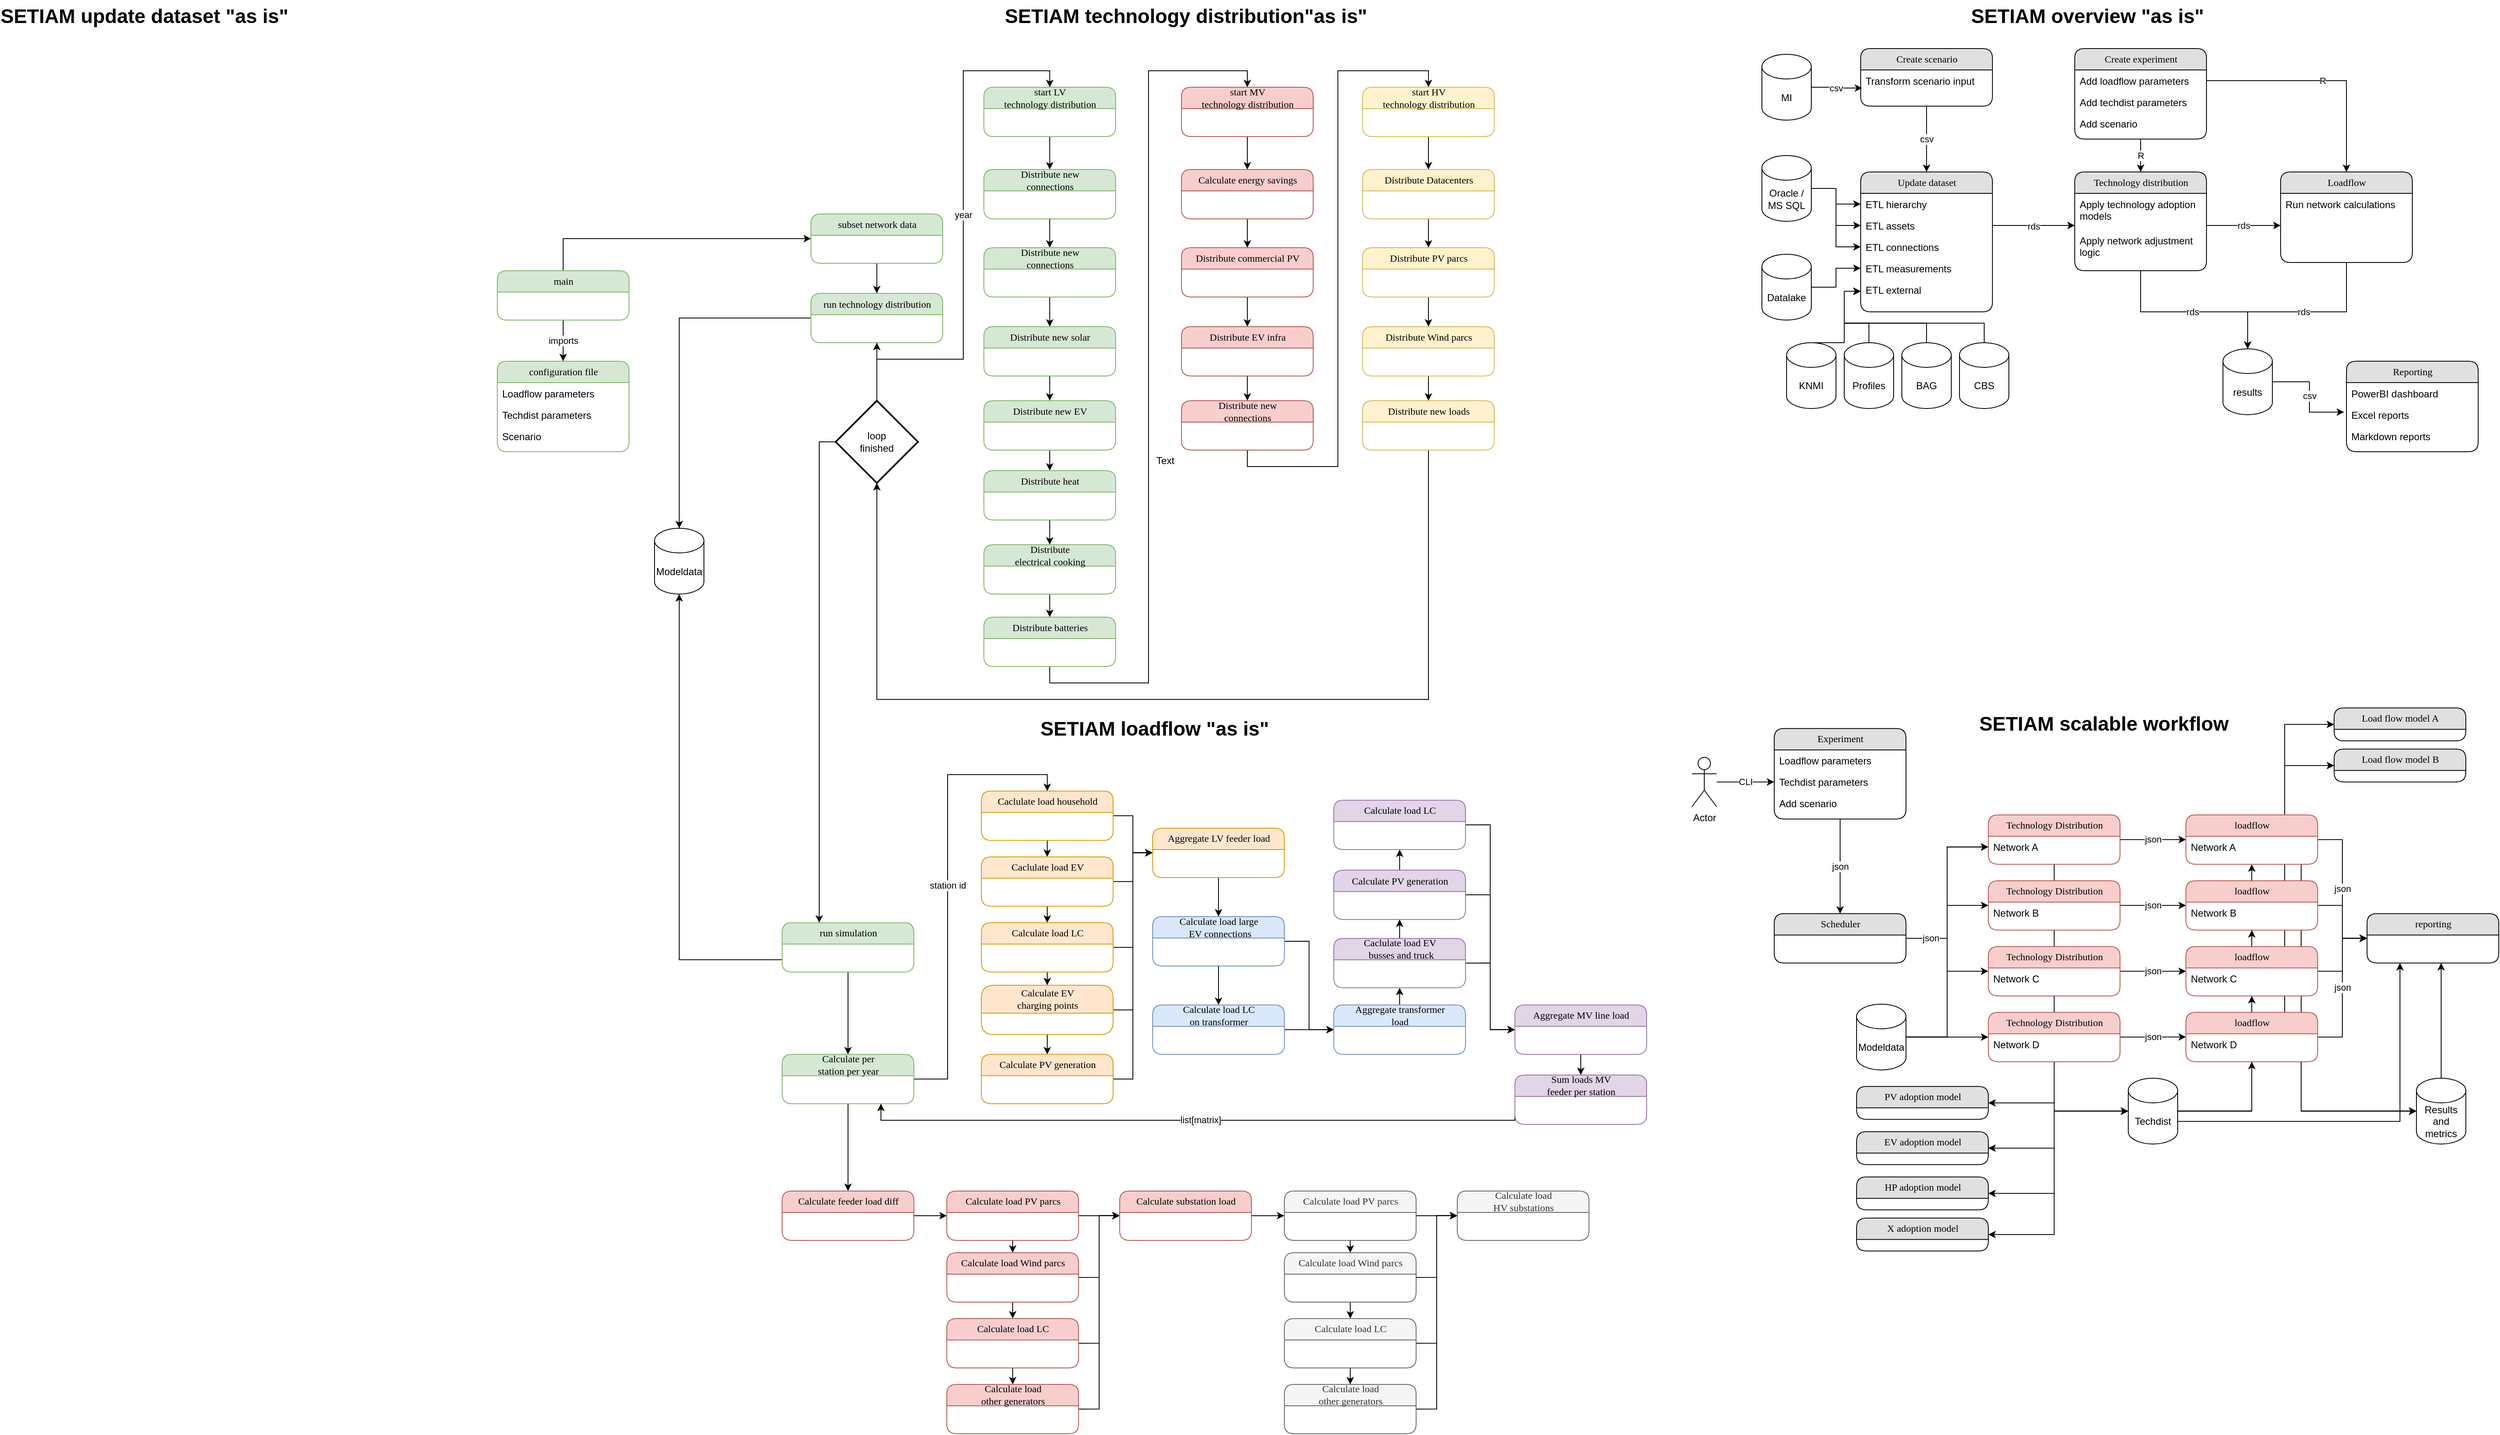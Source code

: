 <mxfile version="21.1.2" type="github">
  <diagram name="Page-1" id="b520641d-4fe3-3701-9064-5fc419738815">
    <mxGraphModel dx="8548" dy="1592" grid="1" gridSize="10" guides="1" tooltips="1" connect="1" arrows="1" fold="1" page="1" pageScale="1" pageWidth="1100" pageHeight="850" background="none" math="0" shadow="0">
      <root>
        <mxCell id="0" />
        <mxCell id="1" parent="0" />
        <mxCell id="PACxMlugmtT-tu7Vrz_O-5" value="Update dataset" style="swimlane;html=1;fontStyle=0;childLayout=stackLayout;horizontal=1;startSize=26;fillColor=#e0e0e0;horizontalStack=0;resizeParent=1;resizeLast=0;collapsible=1;marginBottom=0;swimlaneFillColor=#ffffff;align=center;rounded=1;shadow=0;comic=0;labelBackgroundColor=none;strokeWidth=1;fontFamily=Verdana;fontSize=12" parent="1" vertex="1">
          <mxGeometry x="-1965" y="209" width="160" height="170" as="geometry">
            <mxRectangle x="-2050" y="230" width="130" height="30" as="alternateBounds" />
          </mxGeometry>
        </mxCell>
        <mxCell id="PACxMlugmtT-tu7Vrz_O-6" value="ETL hierarchy" style="text;html=1;strokeColor=none;fillColor=none;spacingLeft=4;spacingRight=4;whiteSpace=wrap;overflow=hidden;rotatable=0;points=[[0,0.5],[1,0.5]];portConstraint=eastwest;" parent="PACxMlugmtT-tu7Vrz_O-5" vertex="1">
          <mxGeometry y="26" width="160" height="26" as="geometry" />
        </mxCell>
        <mxCell id="PACxMlugmtT-tu7Vrz_O-7" value="ETL assets" style="text;html=1;strokeColor=none;fillColor=none;spacingLeft=4;spacingRight=4;whiteSpace=wrap;overflow=hidden;rotatable=0;points=[[0,0.5],[1,0.5]];portConstraint=eastwest;" parent="PACxMlugmtT-tu7Vrz_O-5" vertex="1">
          <mxGeometry y="52" width="160" height="26" as="geometry" />
        </mxCell>
        <mxCell id="PACxMlugmtT-tu7Vrz_O-8" value="ETL connections" style="text;html=1;strokeColor=none;fillColor=none;spacingLeft=4;spacingRight=4;whiteSpace=wrap;overflow=hidden;rotatable=0;points=[[0,0.5],[1,0.5]];portConstraint=eastwest;" parent="PACxMlugmtT-tu7Vrz_O-5" vertex="1">
          <mxGeometry y="78" width="160" height="26" as="geometry" />
        </mxCell>
        <mxCell id="PACxMlugmtT-tu7Vrz_O-98" value="ETL measurements" style="text;html=1;strokeColor=none;fillColor=none;spacingLeft=4;spacingRight=4;whiteSpace=wrap;overflow=hidden;rotatable=0;points=[[0,0.5],[1,0.5]];portConstraint=eastwest;" parent="PACxMlugmtT-tu7Vrz_O-5" vertex="1">
          <mxGeometry y="104" width="160" height="26" as="geometry" />
        </mxCell>
        <mxCell id="PACxMlugmtT-tu7Vrz_O-100" value="ETL external&amp;nbsp;" style="text;html=1;strokeColor=none;fillColor=none;spacingLeft=4;spacingRight=4;whiteSpace=wrap;overflow=hidden;rotatable=0;points=[[0,0.5],[1,0.5]];portConstraint=eastwest;" parent="PACxMlugmtT-tu7Vrz_O-5" vertex="1">
          <mxGeometry y="130" width="160" height="30" as="geometry" />
        </mxCell>
        <mxCell id="PACxMlugmtT-tu7Vrz_O-108" value="csv" style="edgeStyle=orthogonalEdgeStyle;rounded=0;orthogonalLoop=1;jettySize=auto;html=1;exitX=0.5;exitY=1;exitDx=0;exitDy=0;entryX=0.5;entryY=0;entryDx=0;entryDy=0;" parent="1" source="PACxMlugmtT-tu7Vrz_O-19" target="PACxMlugmtT-tu7Vrz_O-5" edge="1">
          <mxGeometry relative="1" as="geometry" />
        </mxCell>
        <mxCell id="PACxMlugmtT-tu7Vrz_O-19" value="Create scenario" style="swimlane;html=1;fontStyle=0;childLayout=stackLayout;horizontal=1;startSize=26;fillColor=#e0e0e0;horizontalStack=0;resizeParent=1;resizeLast=0;collapsible=1;marginBottom=0;swimlaneFillColor=#ffffff;align=center;rounded=1;shadow=0;comic=0;labelBackgroundColor=none;strokeWidth=1;fontFamily=Verdana;fontSize=12" parent="1" vertex="1">
          <mxGeometry x="-1965" y="59" width="160" height="70" as="geometry">
            <mxRectangle x="-2050" y="80" width="130" height="30" as="alternateBounds" />
          </mxGeometry>
        </mxCell>
        <mxCell id="PACxMlugmtT-tu7Vrz_O-20" value="Transform scenario input" style="text;html=1;strokeColor=none;fillColor=none;spacingLeft=4;spacingRight=4;whiteSpace=wrap;overflow=hidden;rotatable=0;points=[[0,0.5],[1,0.5]];portConstraint=eastwest;" parent="PACxMlugmtT-tu7Vrz_O-19" vertex="1">
          <mxGeometry y="26" width="160" height="26" as="geometry" />
        </mxCell>
        <mxCell id="PACxMlugmtT-tu7Vrz_O-87" value="R" style="edgeStyle=orthogonalEdgeStyle;rounded=0;orthogonalLoop=1;jettySize=auto;html=1;exitX=0.5;exitY=1;exitDx=0;exitDy=0;entryX=0.5;entryY=0;entryDx=0;entryDy=0;" parent="1" source="PACxMlugmtT-tu7Vrz_O-35" target="PACxMlugmtT-tu7Vrz_O-68" edge="1">
          <mxGeometry relative="1" as="geometry" />
        </mxCell>
        <mxCell id="PACxMlugmtT-tu7Vrz_O-35" value="Create experiment" style="swimlane;html=1;fontStyle=0;childLayout=stackLayout;horizontal=1;startSize=26;fillColor=#e0e0e0;horizontalStack=0;resizeParent=1;resizeLast=0;collapsible=1;marginBottom=0;swimlaneFillColor=#ffffff;align=center;rounded=1;shadow=0;comic=0;labelBackgroundColor=none;strokeWidth=1;fontFamily=Verdana;fontSize=12" parent="1" vertex="1">
          <mxGeometry x="-1705" y="59" width="160" height="110" as="geometry" />
        </mxCell>
        <mxCell id="PACxMlugmtT-tu7Vrz_O-37" value="Add loadflow parameters" style="text;html=1;strokeColor=none;fillColor=none;spacingLeft=4;spacingRight=4;whiteSpace=wrap;overflow=hidden;rotatable=0;points=[[0,0.5],[1,0.5]];portConstraint=eastwest;" parent="PACxMlugmtT-tu7Vrz_O-35" vertex="1">
          <mxGeometry y="26" width="160" height="26" as="geometry" />
        </mxCell>
        <mxCell id="PACxMlugmtT-tu7Vrz_O-39" value="Add techdist parameters" style="text;html=1;strokeColor=none;fillColor=none;spacingLeft=4;spacingRight=4;whiteSpace=wrap;overflow=hidden;rotatable=0;points=[[0,0.5],[1,0.5]];portConstraint=eastwest;" parent="PACxMlugmtT-tu7Vrz_O-35" vertex="1">
          <mxGeometry y="52" width="160" height="26" as="geometry" />
        </mxCell>
        <mxCell id="PACxMlugmtT-tu7Vrz_O-107" value="Add scenario" style="text;html=1;strokeColor=none;fillColor=none;spacingLeft=4;spacingRight=4;whiteSpace=wrap;overflow=hidden;rotatable=0;points=[[0,0.5],[1,0.5]];portConstraint=eastwest;" parent="PACxMlugmtT-tu7Vrz_O-35" vertex="1">
          <mxGeometry y="78" width="160" height="26" as="geometry" />
        </mxCell>
        <mxCell id="PACxMlugmtT-tu7Vrz_O-114" style="edgeStyle=orthogonalEdgeStyle;rounded=0;orthogonalLoop=1;jettySize=auto;html=1;exitX=0.5;exitY=0;exitDx=0;exitDy=0;exitPerimeter=0;entryX=0;entryY=0.5;entryDx=0;entryDy=0;" parent="1" source="PACxMlugmtT-tu7Vrz_O-41" target="PACxMlugmtT-tu7Vrz_O-100" edge="1">
          <mxGeometry relative="1" as="geometry" />
        </mxCell>
        <mxCell id="PACxMlugmtT-tu7Vrz_O-41" value="BAG" style="shape=cylinder3;whiteSpace=wrap;html=1;boundedLbl=1;backgroundOutline=1;size=15;" parent="1" vertex="1">
          <mxGeometry x="-1915" y="416.5" width="60" height="80" as="geometry" />
        </mxCell>
        <mxCell id="PACxMlugmtT-tu7Vrz_O-117" style="edgeStyle=orthogonalEdgeStyle;rounded=0;orthogonalLoop=1;jettySize=auto;html=1;exitX=0.5;exitY=0;exitDx=0;exitDy=0;exitPerimeter=0;entryX=0;entryY=0.5;entryDx=0;entryDy=0;" parent="1" source="PACxMlugmtT-tu7Vrz_O-42" target="PACxMlugmtT-tu7Vrz_O-100" edge="1">
          <mxGeometry relative="1" as="geometry" />
        </mxCell>
        <mxCell id="PACxMlugmtT-tu7Vrz_O-42" value="CBS" style="shape=cylinder3;whiteSpace=wrap;html=1;boundedLbl=1;backgroundOutline=1;size=15;" parent="1" vertex="1">
          <mxGeometry x="-1845" y="416.5" width="60" height="80" as="geometry" />
        </mxCell>
        <mxCell id="PACxMlugmtT-tu7Vrz_O-99" style="edgeStyle=orthogonalEdgeStyle;rounded=0;orthogonalLoop=1;jettySize=auto;html=1;exitX=1;exitY=0.5;exitDx=0;exitDy=0;exitPerimeter=0;entryX=0;entryY=0.5;entryDx=0;entryDy=0;" parent="1" source="PACxMlugmtT-tu7Vrz_O-58" target="PACxMlugmtT-tu7Vrz_O-98" edge="1">
          <mxGeometry relative="1" as="geometry" />
        </mxCell>
        <mxCell id="PACxMlugmtT-tu7Vrz_O-58" value="Datalake" style="shape=cylinder3;whiteSpace=wrap;html=1;boundedLbl=1;backgroundOutline=1;size=15;" parent="1" vertex="1">
          <mxGeometry x="-2085" y="309" width="60" height="80" as="geometry" />
        </mxCell>
        <mxCell id="PACxMlugmtT-tu7Vrz_O-116" style="edgeStyle=orthogonalEdgeStyle;rounded=0;orthogonalLoop=1;jettySize=auto;html=1;exitX=0.5;exitY=0;exitDx=0;exitDy=0;exitPerimeter=0;entryX=0;entryY=0.5;entryDx=0;entryDy=0;" parent="1" source="PACxMlugmtT-tu7Vrz_O-66" target="PACxMlugmtT-tu7Vrz_O-100" edge="1">
          <mxGeometry relative="1" as="geometry" />
        </mxCell>
        <mxCell id="PACxMlugmtT-tu7Vrz_O-66" value="Profiles" style="shape=cylinder3;whiteSpace=wrap;html=1;boundedLbl=1;backgroundOutline=1;size=15;" parent="1" vertex="1">
          <mxGeometry x="-1985" y="416.5" width="60" height="80" as="geometry" />
        </mxCell>
        <mxCell id="PACxMlugmtT-tu7Vrz_O-104" value="csv" style="edgeStyle=orthogonalEdgeStyle;rounded=0;orthogonalLoop=1;jettySize=auto;html=1;exitX=1;exitY=0.5;exitDx=0;exitDy=0;exitPerimeter=0;entryX=0.011;entryY=0.846;entryDx=0;entryDy=0;entryPerimeter=0;" parent="1" source="PACxMlugmtT-tu7Vrz_O-67" target="PACxMlugmtT-tu7Vrz_O-20" edge="1">
          <mxGeometry relative="1" as="geometry">
            <mxPoint x="-1965" y="119" as="targetPoint" />
          </mxGeometry>
        </mxCell>
        <mxCell id="PACxMlugmtT-tu7Vrz_O-67" value="MI" style="shape=cylinder3;whiteSpace=wrap;html=1;boundedLbl=1;backgroundOutline=1;size=15;" parent="1" vertex="1">
          <mxGeometry x="-2085" y="66" width="60" height="80" as="geometry" />
        </mxCell>
        <mxCell id="PACxMlugmtT-tu7Vrz_O-84" value="rds" style="edgeStyle=orthogonalEdgeStyle;rounded=0;orthogonalLoop=1;jettySize=auto;html=1;exitX=0.5;exitY=1;exitDx=0;exitDy=0;" parent="1" source="PACxMlugmtT-tu7Vrz_O-68" target="PACxMlugmtT-tu7Vrz_O-83" edge="1">
          <mxGeometry x="0.003" relative="1" as="geometry">
            <Array as="points">
              <mxPoint x="-1625" y="379" />
              <mxPoint x="-1495" y="379" />
            </Array>
            <mxPoint as="offset" />
          </mxGeometry>
        </mxCell>
        <mxCell id="PACxMlugmtT-tu7Vrz_O-68" value="Technology distribution" style="swimlane;html=1;fontStyle=0;childLayout=stackLayout;horizontal=1;startSize=26;fillColor=#e0e0e0;horizontalStack=0;resizeParent=1;resizeLast=0;collapsible=1;marginBottom=0;swimlaneFillColor=#ffffff;align=center;rounded=1;shadow=0;comic=0;labelBackgroundColor=none;strokeWidth=1;fontFamily=Verdana;fontSize=12;enumerate=0;" parent="1" vertex="1">
          <mxGeometry x="-1705" y="209" width="160" height="120" as="geometry">
            <mxRectangle x="-1790" y="230" width="180" height="30" as="alternateBounds" />
          </mxGeometry>
        </mxCell>
        <mxCell id="PACxMlugmtT-tu7Vrz_O-69" value="Apply technology adoption models" style="text;html=1;strokeColor=none;fillColor=none;spacingLeft=4;spacingRight=4;whiteSpace=wrap;overflow=hidden;rotatable=0;points=[[0,0.5],[1,0.5]];portConstraint=eastwest;" parent="PACxMlugmtT-tu7Vrz_O-68" vertex="1">
          <mxGeometry y="26" width="160" height="44" as="geometry" />
        </mxCell>
        <mxCell id="PACxMlugmtT-tu7Vrz_O-97" value="Apply network adjustment logic" style="text;html=1;strokeColor=none;fillColor=none;spacingLeft=4;spacingRight=4;whiteSpace=wrap;overflow=hidden;rotatable=0;points=[[0,0.5],[1,0.5]];portConstraint=eastwest;" parent="PACxMlugmtT-tu7Vrz_O-68" vertex="1">
          <mxGeometry y="70" width="160" height="44" as="geometry" />
        </mxCell>
        <mxCell id="PACxMlugmtT-tu7Vrz_O-85" value="rds" style="edgeStyle=orthogonalEdgeStyle;rounded=0;orthogonalLoop=1;jettySize=auto;html=1;exitX=0.5;exitY=1;exitDx=0;exitDy=0;entryX=0.5;entryY=0;entryDx=0;entryDy=0;entryPerimeter=0;" parent="1" source="PACxMlugmtT-tu7Vrz_O-72" target="PACxMlugmtT-tu7Vrz_O-83" edge="1">
          <mxGeometry relative="1" as="geometry">
            <Array as="points">
              <mxPoint x="-1375" y="379" />
              <mxPoint x="-1495" y="379" />
            </Array>
          </mxGeometry>
        </mxCell>
        <mxCell id="PACxMlugmtT-tu7Vrz_O-72" value="Loadflow" style="swimlane;html=1;fontStyle=0;childLayout=stackLayout;horizontal=1;startSize=26;fillColor=#e0e0e0;horizontalStack=0;resizeParent=1;resizeLast=0;collapsible=1;marginBottom=0;swimlaneFillColor=#ffffff;align=center;rounded=1;shadow=0;comic=0;labelBackgroundColor=none;strokeWidth=1;fontFamily=Verdana;fontSize=12" parent="1" vertex="1">
          <mxGeometry x="-1455" y="209" width="160" height="110" as="geometry">
            <mxRectangle x="-1540" y="230" width="90" height="30" as="alternateBounds" />
          </mxGeometry>
        </mxCell>
        <mxCell id="PACxMlugmtT-tu7Vrz_O-73" value="Run network calculations" style="text;html=1;strokeColor=none;fillColor=none;spacingLeft=4;spacingRight=4;whiteSpace=wrap;overflow=hidden;rotatable=0;points=[[0,0.5],[1,0.5]];portConstraint=eastwest;" parent="PACxMlugmtT-tu7Vrz_O-72" vertex="1">
          <mxGeometry y="26" width="160" height="26" as="geometry" />
        </mxCell>
        <mxCell id="PACxMlugmtT-tu7Vrz_O-76" value="Reporting" style="swimlane;html=1;fontStyle=0;childLayout=stackLayout;horizontal=1;startSize=26;fillColor=#e0e0e0;horizontalStack=0;resizeParent=1;resizeLast=0;collapsible=1;marginBottom=0;swimlaneFillColor=#ffffff;align=center;rounded=1;shadow=0;comic=0;labelBackgroundColor=none;strokeWidth=1;fontFamily=Verdana;fontSize=12" parent="1" vertex="1">
          <mxGeometry x="-1375" y="439" width="160" height="110" as="geometry">
            <mxRectangle x="-1430" y="390" width="100" height="30" as="alternateBounds" />
          </mxGeometry>
        </mxCell>
        <mxCell id="PACxMlugmtT-tu7Vrz_O-77" value="PowerBI dashboard" style="text;html=1;strokeColor=none;fillColor=none;spacingLeft=4;spacingRight=4;whiteSpace=wrap;overflow=hidden;rotatable=0;points=[[0,0.5],[1,0.5]];portConstraint=eastwest;" parent="PACxMlugmtT-tu7Vrz_O-76" vertex="1">
          <mxGeometry y="26" width="160" height="26" as="geometry" />
        </mxCell>
        <mxCell id="PACxMlugmtT-tu7Vrz_O-78" value="Excel reports" style="text;html=1;strokeColor=none;fillColor=none;spacingLeft=4;spacingRight=4;whiteSpace=wrap;overflow=hidden;rotatable=0;points=[[0,0.5],[1,0.5]];portConstraint=eastwest;" parent="PACxMlugmtT-tu7Vrz_O-76" vertex="1">
          <mxGeometry y="52" width="160" height="26" as="geometry" />
        </mxCell>
        <mxCell id="PACxMlugmtT-tu7Vrz_O-79" value="Markdown reports" style="text;html=1;strokeColor=none;fillColor=none;spacingLeft=4;spacingRight=4;whiteSpace=wrap;overflow=hidden;rotatable=0;points=[[0,0.5],[1,0.5]];portConstraint=eastwest;" parent="PACxMlugmtT-tu7Vrz_O-76" vertex="1">
          <mxGeometry y="78" width="160" height="26" as="geometry" />
        </mxCell>
        <mxCell id="PACxMlugmtT-tu7Vrz_O-80" value="rds" style="edgeStyle=orthogonalEdgeStyle;rounded=0;orthogonalLoop=1;jettySize=auto;html=1;exitX=1;exitY=0.5;exitDx=0;exitDy=0;entryX=0;entryY=0.5;entryDx=0;entryDy=0;" parent="1" source="PACxMlugmtT-tu7Vrz_O-7" edge="1">
          <mxGeometry relative="1" as="geometry">
            <mxPoint x="-1705" y="274" as="targetPoint" />
          </mxGeometry>
        </mxCell>
        <mxCell id="PACxMlugmtT-tu7Vrz_O-81" value="rds" style="edgeStyle=orthogonalEdgeStyle;rounded=0;orthogonalLoop=1;jettySize=auto;html=1;exitX=1;exitY=0.5;exitDx=0;exitDy=0;entryX=0;entryY=0.5;entryDx=0;entryDy=0;" parent="1" edge="1">
          <mxGeometry relative="1" as="geometry">
            <mxPoint x="-1545" y="274" as="sourcePoint" />
            <mxPoint x="-1455" y="274" as="targetPoint" />
          </mxGeometry>
        </mxCell>
        <mxCell id="PACxMlugmtT-tu7Vrz_O-86" value="csv" style="edgeStyle=orthogonalEdgeStyle;rounded=0;orthogonalLoop=1;jettySize=auto;html=1;exitX=1;exitY=0.5;exitDx=0;exitDy=0;exitPerimeter=0;entryX=-0.018;entryY=0.379;entryDx=0;entryDy=0;entryPerimeter=0;" parent="1" source="PACxMlugmtT-tu7Vrz_O-83" target="PACxMlugmtT-tu7Vrz_O-78" edge="1">
          <mxGeometry relative="1" as="geometry" />
        </mxCell>
        <mxCell id="PACxMlugmtT-tu7Vrz_O-83" value="results" style="shape=cylinder3;whiteSpace=wrap;html=1;boundedLbl=1;backgroundOutline=1;size=15;" parent="1" vertex="1">
          <mxGeometry x="-1525" y="424" width="60" height="80" as="geometry" />
        </mxCell>
        <mxCell id="PACxMlugmtT-tu7Vrz_O-90" style="edgeStyle=orthogonalEdgeStyle;rounded=0;orthogonalLoop=1;jettySize=auto;html=1;exitX=1;exitY=0.5;exitDx=0;exitDy=0;exitPerimeter=0;entryX=0;entryY=0.5;entryDx=0;entryDy=0;" parent="1" source="PACxMlugmtT-tu7Vrz_O-88" target="PACxMlugmtT-tu7Vrz_O-6" edge="1">
          <mxGeometry relative="1" as="geometry" />
        </mxCell>
        <mxCell id="PACxMlugmtT-tu7Vrz_O-111" style="edgeStyle=orthogonalEdgeStyle;rounded=0;orthogonalLoop=1;jettySize=auto;html=1;exitX=1;exitY=0.5;exitDx=0;exitDy=0;exitPerimeter=0;entryX=0;entryY=0.5;entryDx=0;entryDy=0;" parent="1" source="PACxMlugmtT-tu7Vrz_O-88" target="PACxMlugmtT-tu7Vrz_O-7" edge="1">
          <mxGeometry relative="1" as="geometry" />
        </mxCell>
        <mxCell id="PACxMlugmtT-tu7Vrz_O-118" style="edgeStyle=orthogonalEdgeStyle;rounded=0;orthogonalLoop=1;jettySize=auto;html=1;exitX=1;exitY=0.5;exitDx=0;exitDy=0;exitPerimeter=0;entryX=0;entryY=0.5;entryDx=0;entryDy=0;" parent="1" source="PACxMlugmtT-tu7Vrz_O-88" target="PACxMlugmtT-tu7Vrz_O-8" edge="1">
          <mxGeometry relative="1" as="geometry" />
        </mxCell>
        <mxCell id="PACxMlugmtT-tu7Vrz_O-88" value="Oracle /&lt;br&gt;MS SQL" style="shape=cylinder3;whiteSpace=wrap;html=1;boundedLbl=1;backgroundOutline=1;size=15;" parent="1" vertex="1">
          <mxGeometry x="-2085" y="189" width="60" height="80" as="geometry" />
        </mxCell>
        <mxCell id="PACxMlugmtT-tu7Vrz_O-105" value="R" style="edgeStyle=orthogonalEdgeStyle;rounded=0;orthogonalLoop=1;jettySize=auto;html=1;exitX=1;exitY=0.5;exitDx=0;exitDy=0;" parent="1" source="PACxMlugmtT-tu7Vrz_O-37" target="PACxMlugmtT-tu7Vrz_O-72" edge="1">
          <mxGeometry relative="1" as="geometry" />
        </mxCell>
        <mxCell id="PACxMlugmtT-tu7Vrz_O-163" value="PV adoption model" style="swimlane;html=1;fontStyle=0;childLayout=stackLayout;horizontal=1;startSize=26;fillColor=#e0e0e0;horizontalStack=0;resizeParent=1;resizeLast=0;collapsible=1;marginBottom=0;swimlaneFillColor=#ffffff;align=center;rounded=1;shadow=0;comic=0;labelBackgroundColor=none;strokeWidth=1;fontFamily=Verdana;fontSize=12;enumerate=0;" parent="1" vertex="1">
          <mxGeometry x="-1970" y="1320.38" width="160" height="40" as="geometry">
            <mxRectangle x="-1790" y="230" width="180" height="30" as="alternateBounds" />
          </mxGeometry>
        </mxCell>
        <mxCell id="PACxMlugmtT-tu7Vrz_O-166" value="HP adoption model" style="swimlane;html=1;fontStyle=0;childLayout=stackLayout;horizontal=1;startSize=26;fillColor=#e0e0e0;horizontalStack=0;resizeParent=1;resizeLast=0;collapsible=1;marginBottom=0;swimlaneFillColor=#ffffff;align=center;rounded=1;shadow=0;comic=0;labelBackgroundColor=none;strokeWidth=1;fontFamily=Verdana;fontSize=12;enumerate=0;" parent="1" vertex="1">
          <mxGeometry x="-1970" y="1430.38" width="160" height="40" as="geometry">
            <mxRectangle x="-1790" y="230" width="180" height="30" as="alternateBounds" />
          </mxGeometry>
        </mxCell>
        <mxCell id="PACxMlugmtT-tu7Vrz_O-167" value="EV adoption model" style="swimlane;html=1;fontStyle=0;childLayout=stackLayout;horizontal=1;startSize=26;fillColor=#e0e0e0;horizontalStack=0;resizeParent=1;resizeLast=0;collapsible=1;marginBottom=0;swimlaneFillColor=#ffffff;align=center;rounded=1;shadow=0;comic=0;labelBackgroundColor=none;strokeWidth=1;fontFamily=Verdana;fontSize=12;enumerate=0;" parent="1" vertex="1">
          <mxGeometry x="-1970" y="1375.38" width="160" height="40" as="geometry">
            <mxRectangle x="-1790" y="230" width="180" height="30" as="alternateBounds" />
          </mxGeometry>
        </mxCell>
        <mxCell id="PACxMlugmtT-tu7Vrz_O-212" value="json" style="edgeStyle=orthogonalEdgeStyle;rounded=0;orthogonalLoop=1;jettySize=auto;html=1;exitX=1;exitY=0.5;exitDx=0;exitDy=0;entryX=0;entryY=0.5;entryDx=0;entryDy=0;" parent="1" source="PACxMlugmtT-tu7Vrz_O-169" target="PACxMlugmtT-tu7Vrz_O-186" edge="1">
          <mxGeometry relative="1" as="geometry" />
        </mxCell>
        <mxCell id="PACxMlugmtT-tu7Vrz_O-227" style="edgeStyle=orthogonalEdgeStyle;rounded=0;orthogonalLoop=1;jettySize=auto;html=1;exitX=0.5;exitY=1;exitDx=0;exitDy=0;entryX=0;entryY=0.5;entryDx=0;entryDy=0;entryPerimeter=0;" parent="1" source="PACxMlugmtT-tu7Vrz_O-169" target="PACxMlugmtT-tu7Vrz_O-174" edge="1">
          <mxGeometry relative="1" as="geometry" />
        </mxCell>
        <mxCell id="PACxMlugmtT-tu7Vrz_O-179" style="edgeStyle=orthogonalEdgeStyle;rounded=0;orthogonalLoop=1;jettySize=auto;html=1;exitX=1;exitY=0.5;exitDx=0;exitDy=0;exitPerimeter=0;entryX=0;entryY=0.5;entryDx=0;entryDy=0;" parent="1" source="PACxMlugmtT-tu7Vrz_O-172" target="eO4IeB49cztOzRW8cTQI-7" edge="1">
          <mxGeometry relative="1" as="geometry" />
        </mxCell>
        <mxCell id="PACxMlugmtT-tu7Vrz_O-180" style="edgeStyle=orthogonalEdgeStyle;rounded=0;orthogonalLoop=1;jettySize=auto;html=1;exitX=1;exitY=0.5;exitDx=0;exitDy=0;exitPerimeter=0;entryX=0;entryY=0.5;entryDx=0;entryDy=0;" parent="1" source="PACxMlugmtT-tu7Vrz_O-172" target="PACxMlugmtT-tu7Vrz_O-169" edge="1">
          <mxGeometry relative="1" as="geometry" />
        </mxCell>
        <mxCell id="PACxMlugmtT-tu7Vrz_O-181" style="edgeStyle=orthogonalEdgeStyle;rounded=0;orthogonalLoop=1;jettySize=auto;html=1;exitX=1;exitY=0.5;exitDx=0;exitDy=0;exitPerimeter=0;entryX=0;entryY=0.5;entryDx=0;entryDy=0;" parent="1" source="PACxMlugmtT-tu7Vrz_O-172" target="PACxMlugmtT-tu7Vrz_O-178" edge="1">
          <mxGeometry relative="1" as="geometry" />
        </mxCell>
        <mxCell id="PACxMlugmtT-tu7Vrz_O-209" style="edgeStyle=orthogonalEdgeStyle;rounded=0;orthogonalLoop=1;jettySize=auto;html=1;exitX=1;exitY=0.5;exitDx=0;exitDy=0;exitPerimeter=0;entryX=0;entryY=0.5;entryDx=0;entryDy=0;" parent="1" source="PACxMlugmtT-tu7Vrz_O-172" target="PACxMlugmtT-tu7Vrz_O-208" edge="1">
          <mxGeometry relative="1" as="geometry" />
        </mxCell>
        <mxCell id="PACxMlugmtT-tu7Vrz_O-172" value="Modeldata" style="shape=cylinder3;whiteSpace=wrap;html=1;boundedLbl=1;backgroundOutline=1;size=15;" parent="1" vertex="1">
          <mxGeometry x="-1970" y="1220.38" width="60" height="80" as="geometry" />
        </mxCell>
        <mxCell id="PACxMlugmtT-tu7Vrz_O-253" style="edgeStyle=orthogonalEdgeStyle;rounded=0;orthogonalLoop=1;jettySize=auto;html=1;exitX=1;exitY=0.5;exitDx=0;exitDy=0;exitPerimeter=0;entryX=0.5;entryY=1;entryDx=0;entryDy=0;" parent="1" source="PACxMlugmtT-tu7Vrz_O-174" target="PACxMlugmtT-tu7Vrz_O-188" edge="1">
          <mxGeometry relative="1" as="geometry" />
        </mxCell>
        <mxCell id="PACxMlugmtT-tu7Vrz_O-254" style="edgeStyle=orthogonalEdgeStyle;rounded=0;orthogonalLoop=1;jettySize=auto;html=1;exitX=1;exitY=0.5;exitDx=0;exitDy=0;exitPerimeter=0;entryX=0.5;entryY=1;entryDx=0;entryDy=0;" parent="1" source="PACxMlugmtT-tu7Vrz_O-174" target="PACxMlugmtT-tu7Vrz_O-187" edge="1">
          <mxGeometry relative="1" as="geometry" />
        </mxCell>
        <mxCell id="PACxMlugmtT-tu7Vrz_O-255" style="edgeStyle=orthogonalEdgeStyle;rounded=0;orthogonalLoop=1;jettySize=auto;html=1;exitX=1;exitY=0.5;exitDx=0;exitDy=0;exitPerimeter=0;entryX=0.5;entryY=1;entryDx=0;entryDy=0;" parent="1" source="PACxMlugmtT-tu7Vrz_O-174" target="PACxMlugmtT-tu7Vrz_O-186" edge="1">
          <mxGeometry relative="1" as="geometry" />
        </mxCell>
        <mxCell id="PACxMlugmtT-tu7Vrz_O-256" style="edgeStyle=orthogonalEdgeStyle;rounded=0;orthogonalLoop=1;jettySize=auto;html=1;exitX=1;exitY=0.5;exitDx=0;exitDy=0;exitPerimeter=0;entryX=0.5;entryY=1;entryDx=0;entryDy=0;" parent="1" source="PACxMlugmtT-tu7Vrz_O-174" target="PACxMlugmtT-tu7Vrz_O-185" edge="1">
          <mxGeometry relative="1" as="geometry" />
        </mxCell>
        <mxCell id="PACxMlugmtT-tu7Vrz_O-266" style="edgeStyle=orthogonalEdgeStyle;rounded=0;orthogonalLoop=1;jettySize=auto;html=1;exitX=1;exitY=0;exitDx=0;exitDy=52.5;exitPerimeter=0;entryX=0.25;entryY=1;entryDx=0;entryDy=0;" parent="1" source="PACxMlugmtT-tu7Vrz_O-174" target="PACxMlugmtT-tu7Vrz_O-257" edge="1">
          <mxGeometry relative="1" as="geometry" />
        </mxCell>
        <mxCell id="PACxMlugmtT-tu7Vrz_O-174" value="Techdist" style="shape=cylinder3;whiteSpace=wrap;html=1;boundedLbl=1;backgroundOutline=1;size=15;" parent="1" vertex="1">
          <mxGeometry x="-1640" y="1310.38" width="60" height="80" as="geometry" />
        </mxCell>
        <mxCell id="PACxMlugmtT-tu7Vrz_O-213" value="json" style="edgeStyle=orthogonalEdgeStyle;rounded=0;orthogonalLoop=1;jettySize=auto;html=1;exitX=1;exitY=0.5;exitDx=0;exitDy=0;entryX=0;entryY=0.5;entryDx=0;entryDy=0;" parent="1" source="PACxMlugmtT-tu7Vrz_O-177" target="PACxMlugmtT-tu7Vrz_O-185" edge="1">
          <mxGeometry relative="1" as="geometry" />
        </mxCell>
        <mxCell id="PACxMlugmtT-tu7Vrz_O-238" style="edgeStyle=orthogonalEdgeStyle;rounded=0;orthogonalLoop=1;jettySize=auto;html=1;exitX=0.5;exitY=1;exitDx=0;exitDy=0;entryX=0;entryY=0.5;entryDx=0;entryDy=0;entryPerimeter=0;" parent="1" source="PACxMlugmtT-tu7Vrz_O-177" target="PACxMlugmtT-tu7Vrz_O-174" edge="1">
          <mxGeometry relative="1" as="geometry" />
        </mxCell>
        <mxCell id="PACxMlugmtT-tu7Vrz_O-177" value="Technology Distribution" style="swimlane;html=1;fontStyle=0;childLayout=stackLayout;horizontal=1;startSize=26;fillColor=#f8cecc;horizontalStack=0;resizeParent=1;resizeLast=0;collapsible=1;marginBottom=0;swimlaneFillColor=#ffffff;align=center;rounded=1;shadow=0;comic=0;labelBackgroundColor=none;strokeWidth=1;fontFamily=Verdana;fontSize=12;enumerate=0;strokeColor=#b85450;" parent="1" vertex="1">
          <mxGeometry x="-1810" y="990.38" width="160" height="60" as="geometry">
            <mxRectangle x="-1790" y="230" width="180" height="30" as="alternateBounds" />
          </mxGeometry>
        </mxCell>
        <mxCell id="eO4IeB49cztOzRW8cTQI-7" value="Network A" style="text;html=1;strokeColor=none;fillColor=none;spacingLeft=4;spacingRight=4;whiteSpace=wrap;overflow=hidden;rotatable=0;points=[[0,0.5],[1,0.5]];portConstraint=eastwest;" vertex="1" parent="PACxMlugmtT-tu7Vrz_O-177">
          <mxGeometry y="26" width="160" height="26" as="geometry" />
        </mxCell>
        <mxCell id="PACxMlugmtT-tu7Vrz_O-211" value="json" style="edgeStyle=orthogonalEdgeStyle;rounded=0;orthogonalLoop=1;jettySize=auto;html=1;exitX=1;exitY=0.5;exitDx=0;exitDy=0;entryX=0;entryY=0.5;entryDx=0;entryDy=0;" parent="1" source="PACxMlugmtT-tu7Vrz_O-178" target="PACxMlugmtT-tu7Vrz_O-187" edge="1">
          <mxGeometry relative="1" as="geometry" />
        </mxCell>
        <mxCell id="PACxMlugmtT-tu7Vrz_O-226" style="edgeStyle=orthogonalEdgeStyle;rounded=0;orthogonalLoop=1;jettySize=auto;html=1;exitX=0.5;exitY=1;exitDx=0;exitDy=0;entryX=0;entryY=0.5;entryDx=0;entryDy=0;entryPerimeter=0;" parent="1" source="PACxMlugmtT-tu7Vrz_O-178" target="PACxMlugmtT-tu7Vrz_O-174" edge="1">
          <mxGeometry relative="1" as="geometry" />
        </mxCell>
        <mxCell id="PACxMlugmtT-tu7Vrz_O-178" value="Technology Distribution" style="swimlane;html=1;fontStyle=0;childLayout=stackLayout;horizontal=1;startSize=26;fillColor=#f8cecc;horizontalStack=0;resizeParent=1;resizeLast=0;collapsible=1;marginBottom=0;swimlaneFillColor=#ffffff;align=center;rounded=1;shadow=0;comic=0;labelBackgroundColor=none;strokeWidth=1;fontFamily=Verdana;fontSize=12;enumerate=0;strokeColor=#b85450;" parent="1" vertex="1">
          <mxGeometry x="-1810" y="1150.38" width="160" height="60" as="geometry">
            <mxRectangle x="-1790" y="230" width="180" height="30" as="alternateBounds" />
          </mxGeometry>
        </mxCell>
        <mxCell id="eO4IeB49cztOzRW8cTQI-9" value="Network C" style="text;html=1;strokeColor=none;fillColor=none;spacingLeft=4;spacingRight=4;whiteSpace=wrap;overflow=hidden;rotatable=0;points=[[0,0.5],[1,0.5]];portConstraint=eastwest;" vertex="1" parent="PACxMlugmtT-tu7Vrz_O-178">
          <mxGeometry y="26" width="160" height="26" as="geometry" />
        </mxCell>
        <mxCell id="PACxMlugmtT-tu7Vrz_O-194" style="edgeStyle=orthogonalEdgeStyle;rounded=0;orthogonalLoop=1;jettySize=auto;html=1;exitX=1;exitY=0.5;exitDx=0;exitDy=0;entryX=0;entryY=0.5;entryDx=0;entryDy=0;entryPerimeter=0;" parent="1" source="PACxMlugmtT-tu7Vrz_O-185" target="PACxMlugmtT-tu7Vrz_O-193" edge="1">
          <mxGeometry relative="1" as="geometry">
            <Array as="points">
              <mxPoint x="-1430" y="1020.38" />
              <mxPoint x="-1430" y="1350.38" />
            </Array>
          </mxGeometry>
        </mxCell>
        <mxCell id="PACxMlugmtT-tu7Vrz_O-263" value="json" style="edgeStyle=orthogonalEdgeStyle;rounded=0;orthogonalLoop=1;jettySize=auto;html=1;exitX=1;exitY=0.5;exitDx=0;exitDy=0;entryX=0;entryY=0.5;entryDx=0;entryDy=0;" parent="1" source="PACxMlugmtT-tu7Vrz_O-185" target="PACxMlugmtT-tu7Vrz_O-257" edge="1">
          <mxGeometry relative="1" as="geometry" />
        </mxCell>
        <mxCell id="PACxMlugmtT-tu7Vrz_O-283" style="edgeStyle=orthogonalEdgeStyle;rounded=0;orthogonalLoop=1;jettySize=auto;html=1;exitX=0.75;exitY=0;exitDx=0;exitDy=0;entryX=0;entryY=0.5;entryDx=0;entryDy=0;" parent="1" source="PACxMlugmtT-tu7Vrz_O-185" target="PACxMlugmtT-tu7Vrz_O-280" edge="1">
          <mxGeometry relative="1" as="geometry" />
        </mxCell>
        <mxCell id="PACxMlugmtT-tu7Vrz_O-284" style="edgeStyle=orthogonalEdgeStyle;rounded=0;orthogonalLoop=1;jettySize=auto;html=1;exitX=0.75;exitY=0;exitDx=0;exitDy=0;entryX=0;entryY=0.5;entryDx=0;entryDy=0;" parent="1" source="PACxMlugmtT-tu7Vrz_O-188" target="PACxMlugmtT-tu7Vrz_O-281" edge="1">
          <mxGeometry relative="1" as="geometry" />
        </mxCell>
        <object label="loadflow" id="PACxMlugmtT-tu7Vrz_O-185">
          <mxCell style="swimlane;html=1;fontStyle=0;childLayout=stackLayout;horizontal=1;startSize=26;fillColor=#f8cecc;horizontalStack=0;resizeParent=1;resizeLast=0;collapsible=1;marginBottom=0;swimlaneFillColor=#ffffff;align=center;rounded=1;shadow=0;comic=0;labelBackgroundColor=none;strokeWidth=1;fontFamily=Verdana;fontSize=12;enumerate=0;strokeColor=#b85450;" parent="1" vertex="1">
            <mxGeometry x="-1570" y="990.38" width="160" height="60" as="geometry">
              <mxRectangle x="-1790" y="230" width="180" height="30" as="alternateBounds" />
            </mxGeometry>
          </mxCell>
        </object>
        <mxCell id="eO4IeB49cztOzRW8cTQI-17" value="Network A" style="text;html=1;strokeColor=none;fillColor=none;spacingLeft=4;spacingRight=4;whiteSpace=wrap;overflow=hidden;rotatable=0;points=[[0,0.5],[1,0.5]];portConstraint=eastwest;" vertex="1" parent="PACxMlugmtT-tu7Vrz_O-185">
          <mxGeometry y="26" width="160" height="26" as="geometry" />
        </mxCell>
        <mxCell id="PACxMlugmtT-tu7Vrz_O-196" style="edgeStyle=orthogonalEdgeStyle;rounded=0;orthogonalLoop=1;jettySize=auto;html=1;exitX=1;exitY=0.5;exitDx=0;exitDy=0;entryX=0;entryY=0.5;entryDx=0;entryDy=0;entryPerimeter=0;" parent="1" source="PACxMlugmtT-tu7Vrz_O-186" target="PACxMlugmtT-tu7Vrz_O-193" edge="1">
          <mxGeometry relative="1" as="geometry">
            <Array as="points">
              <mxPoint x="-1430" y="1100.38" />
              <mxPoint x="-1430" y="1350.38" />
            </Array>
          </mxGeometry>
        </mxCell>
        <mxCell id="PACxMlugmtT-tu7Vrz_O-261" style="edgeStyle=orthogonalEdgeStyle;rounded=0;orthogonalLoop=1;jettySize=auto;html=1;exitX=1;exitY=0.5;exitDx=0;exitDy=0;entryX=0;entryY=0.5;entryDx=0;entryDy=0;" parent="1" source="PACxMlugmtT-tu7Vrz_O-186" target="PACxMlugmtT-tu7Vrz_O-257" edge="1">
          <mxGeometry relative="1" as="geometry" />
        </mxCell>
        <mxCell id="PACxMlugmtT-tu7Vrz_O-186" value="loadflow" style="swimlane;html=1;fontStyle=0;childLayout=stackLayout;horizontal=1;startSize=26;fillColor=#f8cecc;horizontalStack=0;resizeParent=1;resizeLast=0;collapsible=1;marginBottom=0;swimlaneFillColor=#ffffff;align=center;rounded=1;shadow=0;comic=0;labelBackgroundColor=none;strokeWidth=1;fontFamily=Verdana;fontSize=12;enumerate=0;strokeColor=#b85450;" parent="1" vertex="1">
          <mxGeometry x="-1570" y="1070.38" width="160" height="60" as="geometry">
            <mxRectangle x="-1790" y="230" width="180" height="30" as="alternateBounds" />
          </mxGeometry>
        </mxCell>
        <mxCell id="eO4IeB49cztOzRW8cTQI-18" value="Network B" style="text;html=1;strokeColor=none;fillColor=none;spacingLeft=4;spacingRight=4;whiteSpace=wrap;overflow=hidden;rotatable=0;points=[[0,0.5],[1,0.5]];portConstraint=eastwest;" vertex="1" parent="PACxMlugmtT-tu7Vrz_O-186">
          <mxGeometry y="26" width="160" height="26" as="geometry" />
        </mxCell>
        <mxCell id="PACxMlugmtT-tu7Vrz_O-198" style="edgeStyle=orthogonalEdgeStyle;rounded=0;orthogonalLoop=1;jettySize=auto;html=1;exitX=1;exitY=0.5;exitDx=0;exitDy=0;entryX=0;entryY=0.5;entryDx=0;entryDy=0;entryPerimeter=0;" parent="1" source="PACxMlugmtT-tu7Vrz_O-187" target="PACxMlugmtT-tu7Vrz_O-193" edge="1">
          <mxGeometry relative="1" as="geometry">
            <Array as="points">
              <mxPoint x="-1430" y="1180.38" />
              <mxPoint x="-1430" y="1350.38" />
            </Array>
          </mxGeometry>
        </mxCell>
        <mxCell id="PACxMlugmtT-tu7Vrz_O-258" style="edgeStyle=orthogonalEdgeStyle;rounded=0;orthogonalLoop=1;jettySize=auto;html=1;exitX=1;exitY=0.5;exitDx=0;exitDy=0;entryX=0;entryY=0.5;entryDx=0;entryDy=0;" parent="1" source="PACxMlugmtT-tu7Vrz_O-187" target="PACxMlugmtT-tu7Vrz_O-257" edge="1">
          <mxGeometry relative="1" as="geometry" />
        </mxCell>
        <mxCell id="PACxMlugmtT-tu7Vrz_O-187" value="loadflow" style="swimlane;html=1;fontStyle=0;childLayout=stackLayout;horizontal=1;startSize=26;fillColor=#f8cecc;horizontalStack=0;resizeParent=1;resizeLast=0;collapsible=1;marginBottom=0;swimlaneFillColor=#ffffff;align=center;rounded=1;shadow=0;comic=0;labelBackgroundColor=none;strokeWidth=1;fontFamily=Verdana;fontSize=12;enumerate=0;strokeColor=#b85450;" parent="1" vertex="1">
          <mxGeometry x="-1570" y="1150.38" width="160" height="60" as="geometry">
            <mxRectangle x="-1790" y="230" width="180" height="30" as="alternateBounds" />
          </mxGeometry>
        </mxCell>
        <mxCell id="eO4IeB49cztOzRW8cTQI-19" value="Network C" style="text;html=1;strokeColor=none;fillColor=none;spacingLeft=4;spacingRight=4;whiteSpace=wrap;overflow=hidden;rotatable=0;points=[[0,0.5],[1,0.5]];portConstraint=eastwest;" vertex="1" parent="PACxMlugmtT-tu7Vrz_O-187">
          <mxGeometry y="26" width="160" height="26" as="geometry" />
        </mxCell>
        <mxCell id="PACxMlugmtT-tu7Vrz_O-200" style="edgeStyle=orthogonalEdgeStyle;rounded=0;orthogonalLoop=1;jettySize=auto;html=1;exitX=1;exitY=0.5;exitDx=0;exitDy=0;entryX=0;entryY=0.5;entryDx=0;entryDy=0;entryPerimeter=0;" parent="1" source="PACxMlugmtT-tu7Vrz_O-188" target="PACxMlugmtT-tu7Vrz_O-193" edge="1">
          <mxGeometry relative="1" as="geometry">
            <Array as="points">
              <mxPoint x="-1430" y="1260.38" />
              <mxPoint x="-1430" y="1350.38" />
            </Array>
          </mxGeometry>
        </mxCell>
        <mxCell id="PACxMlugmtT-tu7Vrz_O-260" value="json" style="edgeStyle=orthogonalEdgeStyle;rounded=0;orthogonalLoop=1;jettySize=auto;html=1;exitX=1;exitY=0.5;exitDx=0;exitDy=0;entryX=0;entryY=0.5;entryDx=0;entryDy=0;" parent="1" source="PACxMlugmtT-tu7Vrz_O-188" target="PACxMlugmtT-tu7Vrz_O-257" edge="1">
          <mxGeometry relative="1" as="geometry" />
        </mxCell>
        <mxCell id="PACxMlugmtT-tu7Vrz_O-188" value="loadflow" style="swimlane;html=1;fontStyle=0;childLayout=stackLayout;horizontal=1;startSize=26;fillColor=#f8cecc;horizontalStack=0;resizeParent=1;resizeLast=0;collapsible=1;marginBottom=0;swimlaneFillColor=#ffffff;align=center;rounded=1;shadow=0;comic=0;labelBackgroundColor=none;strokeWidth=1;fontFamily=Verdana;fontSize=12;enumerate=0;strokeColor=#b85450;" parent="1" vertex="1">
          <mxGeometry x="-1570" y="1230.38" width="160" height="60" as="geometry">
            <mxRectangle x="-1790" y="230" width="180" height="30" as="alternateBounds" />
          </mxGeometry>
        </mxCell>
        <mxCell id="eO4IeB49cztOzRW8cTQI-20" value="Network D" style="text;html=1;strokeColor=none;fillColor=none;spacingLeft=4;spacingRight=4;whiteSpace=wrap;overflow=hidden;rotatable=0;points=[[0,0.5],[1,0.5]];portConstraint=eastwest;" vertex="1" parent="PACxMlugmtT-tu7Vrz_O-188">
          <mxGeometry y="26" width="160" height="26" as="geometry" />
        </mxCell>
        <mxCell id="PACxMlugmtT-tu7Vrz_O-264" style="edgeStyle=orthogonalEdgeStyle;rounded=0;orthogonalLoop=1;jettySize=auto;html=1;exitX=0.5;exitY=0;exitDx=0;exitDy=0;exitPerimeter=0;" parent="1" source="PACxMlugmtT-tu7Vrz_O-193" edge="1">
          <mxGeometry relative="1" as="geometry">
            <mxPoint x="-1260" y="1170.38" as="targetPoint" />
          </mxGeometry>
        </mxCell>
        <mxCell id="PACxMlugmtT-tu7Vrz_O-193" value="Results and metrics" style="shape=cylinder3;whiteSpace=wrap;html=1;boundedLbl=1;backgroundOutline=1;size=15;" parent="1" vertex="1">
          <mxGeometry x="-1290" y="1310.38" width="60" height="80" as="geometry" />
        </mxCell>
        <mxCell id="PACxMlugmtT-tu7Vrz_O-210" value="json" style="edgeStyle=orthogonalEdgeStyle;rounded=0;orthogonalLoop=1;jettySize=auto;html=1;exitX=1;exitY=0.5;exitDx=0;exitDy=0;" parent="1" source="PACxMlugmtT-tu7Vrz_O-208" edge="1">
          <mxGeometry relative="1" as="geometry">
            <mxPoint x="-1570.0" y="1260.198" as="targetPoint" />
          </mxGeometry>
        </mxCell>
        <mxCell id="PACxMlugmtT-tu7Vrz_O-224" style="edgeStyle=orthogonalEdgeStyle;rounded=0;orthogonalLoop=1;jettySize=auto;html=1;exitX=0.5;exitY=1;exitDx=0;exitDy=0;entryX=0;entryY=0.5;entryDx=0;entryDy=0;entryPerimeter=0;" parent="1" source="PACxMlugmtT-tu7Vrz_O-208" target="PACxMlugmtT-tu7Vrz_O-174" edge="1">
          <mxGeometry relative="1" as="geometry" />
        </mxCell>
        <mxCell id="PACxMlugmtT-tu7Vrz_O-277" value="" style="edgeStyle=orthogonalEdgeStyle;rounded=0;orthogonalLoop=1;jettySize=auto;html=1;exitX=0.5;exitY=1;exitDx=0;exitDy=0;entryX=1;entryY=0.5;entryDx=0;entryDy=0;" parent="1" source="PACxMlugmtT-tu7Vrz_O-208" target="PACxMlugmtT-tu7Vrz_O-163" edge="1">
          <mxGeometry relative="1" as="geometry">
            <Array as="points">
              <mxPoint x="-1730" y="1340.38" />
            </Array>
          </mxGeometry>
        </mxCell>
        <mxCell id="PACxMlugmtT-tu7Vrz_O-278" style="edgeStyle=orthogonalEdgeStyle;rounded=0;orthogonalLoop=1;jettySize=auto;html=1;exitX=0.5;exitY=1;exitDx=0;exitDy=0;entryX=1;entryY=0.5;entryDx=0;entryDy=0;" parent="1" source="PACxMlugmtT-tu7Vrz_O-208" target="PACxMlugmtT-tu7Vrz_O-167" edge="1">
          <mxGeometry relative="1" as="geometry" />
        </mxCell>
        <mxCell id="PACxMlugmtT-tu7Vrz_O-279" style="edgeStyle=orthogonalEdgeStyle;rounded=0;orthogonalLoop=1;jettySize=auto;html=1;exitX=0.5;exitY=1;exitDx=0;exitDy=0;entryX=1;entryY=0.5;entryDx=0;entryDy=0;" parent="1" source="PACxMlugmtT-tu7Vrz_O-208" target="PACxMlugmtT-tu7Vrz_O-166" edge="1">
          <mxGeometry relative="1" as="geometry" />
        </mxCell>
        <mxCell id="PACxMlugmtT-tu7Vrz_O-286" style="edgeStyle=orthogonalEdgeStyle;rounded=0;orthogonalLoop=1;jettySize=auto;html=1;exitX=0.5;exitY=1;exitDx=0;exitDy=0;entryX=1;entryY=0.5;entryDx=0;entryDy=0;" parent="1" source="PACxMlugmtT-tu7Vrz_O-208" target="PACxMlugmtT-tu7Vrz_O-285" edge="1">
          <mxGeometry relative="1" as="geometry" />
        </mxCell>
        <mxCell id="PACxMlugmtT-tu7Vrz_O-208" value="Technology Distribution" style="swimlane;html=1;fontStyle=0;childLayout=stackLayout;horizontal=1;startSize=26;fillColor=#f8cecc;horizontalStack=0;resizeParent=1;resizeLast=0;collapsible=1;marginBottom=0;swimlaneFillColor=#ffffff;align=center;rounded=1;shadow=0;comic=0;labelBackgroundColor=none;strokeWidth=1;fontFamily=Verdana;fontSize=12;enumerate=0;strokeColor=#b85450;" parent="1" vertex="1">
          <mxGeometry x="-1810" y="1230.38" width="160" height="60" as="geometry">
            <mxRectangle x="-1790" y="230" width="180" height="30" as="alternateBounds" />
          </mxGeometry>
        </mxCell>
        <mxCell id="eO4IeB49cztOzRW8cTQI-10" value="Network D" style="text;html=1;strokeColor=none;fillColor=none;spacingLeft=4;spacingRight=4;whiteSpace=wrap;overflow=hidden;rotatable=0;points=[[0,0.5],[1,0.5]];portConstraint=eastwest;" vertex="1" parent="PACxMlugmtT-tu7Vrz_O-208">
          <mxGeometry y="26" width="160" height="26" as="geometry" />
        </mxCell>
        <mxCell id="PACxMlugmtT-tu7Vrz_O-257" value="reporting" style="swimlane;html=1;fontStyle=0;childLayout=stackLayout;horizontal=1;startSize=26;fillColor=#e0e0e0;horizontalStack=0;resizeParent=1;resizeLast=0;collapsible=1;marginBottom=0;swimlaneFillColor=#ffffff;align=center;rounded=1;shadow=0;comic=0;labelBackgroundColor=none;strokeWidth=1;fontFamily=Verdana;fontSize=12;enumerate=0;" parent="1" vertex="1">
          <mxGeometry x="-1350" y="1110.38" width="160" height="60" as="geometry">
            <mxRectangle x="-1790" y="230" width="180" height="30" as="alternateBounds" />
          </mxGeometry>
        </mxCell>
        <mxCell id="eO4IeB49cztOzRW8cTQI-14" value="json" style="edgeStyle=orthogonalEdgeStyle;rounded=0;orthogonalLoop=1;jettySize=auto;html=1;exitX=0.5;exitY=1;exitDx=0;exitDy=0;entryX=0.5;entryY=0;entryDx=0;entryDy=0;" edge="1" parent="1" source="PACxMlugmtT-tu7Vrz_O-273" target="eO4IeB49cztOzRW8cTQI-11">
          <mxGeometry relative="1" as="geometry" />
        </mxCell>
        <mxCell id="PACxMlugmtT-tu7Vrz_O-273" value="Experiment" style="swimlane;html=1;fontStyle=0;childLayout=stackLayout;horizontal=1;startSize=26;fillColor=#e0e0e0;horizontalStack=0;resizeParent=1;resizeLast=0;collapsible=1;marginBottom=0;swimlaneFillColor=#ffffff;align=center;rounded=1;shadow=0;comic=0;labelBackgroundColor=none;strokeWidth=1;fontFamily=Verdana;fontSize=12" parent="1" vertex="1">
          <mxGeometry x="-2070" y="885.38" width="160" height="110" as="geometry" />
        </mxCell>
        <mxCell id="PACxMlugmtT-tu7Vrz_O-274" value="Loadflow parameters" style="text;html=1;strokeColor=none;fillColor=none;spacingLeft=4;spacingRight=4;whiteSpace=wrap;overflow=hidden;rotatable=0;points=[[0,0.5],[1,0.5]];portConstraint=eastwest;" parent="PACxMlugmtT-tu7Vrz_O-273" vertex="1">
          <mxGeometry y="26" width="160" height="26" as="geometry" />
        </mxCell>
        <mxCell id="PACxMlugmtT-tu7Vrz_O-275" value="Techdist parameters" style="text;html=1;strokeColor=none;fillColor=none;spacingLeft=4;spacingRight=4;whiteSpace=wrap;overflow=hidden;rotatable=0;points=[[0,0.5],[1,0.5]];portConstraint=eastwest;" parent="PACxMlugmtT-tu7Vrz_O-273" vertex="1">
          <mxGeometry y="52" width="160" height="26" as="geometry" />
        </mxCell>
        <mxCell id="PACxMlugmtT-tu7Vrz_O-276" value="Add scenario" style="text;html=1;strokeColor=none;fillColor=none;spacingLeft=4;spacingRight=4;whiteSpace=wrap;overflow=hidden;rotatable=0;points=[[0,0.5],[1,0.5]];portConstraint=eastwest;" parent="PACxMlugmtT-tu7Vrz_O-273" vertex="1">
          <mxGeometry y="78" width="160" height="26" as="geometry" />
        </mxCell>
        <mxCell id="PACxMlugmtT-tu7Vrz_O-280" value="Load flow model B" style="swimlane;html=1;fontStyle=0;childLayout=stackLayout;horizontal=1;startSize=26;fillColor=#e0e0e0;horizontalStack=0;resizeParent=1;resizeLast=0;collapsible=1;marginBottom=0;swimlaneFillColor=#ffffff;align=center;rounded=1;shadow=0;comic=0;labelBackgroundColor=none;strokeWidth=1;fontFamily=Verdana;fontSize=12;enumerate=0;" parent="1" vertex="1">
          <mxGeometry x="-1390" y="910.38" width="160" height="40" as="geometry">
            <mxRectangle x="-1790" y="230" width="180" height="30" as="alternateBounds" />
          </mxGeometry>
        </mxCell>
        <mxCell id="PACxMlugmtT-tu7Vrz_O-281" value="Load flow model A" style="swimlane;html=1;fontStyle=0;childLayout=stackLayout;horizontal=1;startSize=26;fillColor=#e0e0e0;horizontalStack=0;resizeParent=1;resizeLast=0;collapsible=1;marginBottom=0;swimlaneFillColor=#ffffff;align=center;rounded=1;shadow=0;comic=0;labelBackgroundColor=none;strokeWidth=1;fontFamily=Verdana;fontSize=12;enumerate=0;" parent="1" vertex="1">
          <mxGeometry x="-1390" y="860.38" width="160" height="40" as="geometry">
            <mxRectangle x="-1790" y="230" width="180" height="30" as="alternateBounds" />
          </mxGeometry>
        </mxCell>
        <mxCell id="PACxMlugmtT-tu7Vrz_O-285" value="X adoption model" style="swimlane;html=1;fontStyle=0;childLayout=stackLayout;horizontal=1;startSize=26;fillColor=#e0e0e0;horizontalStack=0;resizeParent=1;resizeLast=0;collapsible=1;marginBottom=0;swimlaneFillColor=#ffffff;align=center;rounded=1;shadow=0;comic=0;labelBackgroundColor=none;strokeWidth=1;fontFamily=Verdana;fontSize=12;enumerate=0;" parent="1" vertex="1">
          <mxGeometry x="-1970" y="1480.38" width="160" height="40" as="geometry">
            <mxRectangle x="-1790" y="230" width="180" height="30" as="alternateBounds" />
          </mxGeometry>
        </mxCell>
        <mxCell id="PACxMlugmtT-tu7Vrz_O-288" value="CLI" style="edgeStyle=orthogonalEdgeStyle;rounded=0;orthogonalLoop=1;jettySize=auto;html=1;entryX=0;entryY=0.5;entryDx=0;entryDy=0;" parent="1" source="PACxMlugmtT-tu7Vrz_O-287" target="PACxMlugmtT-tu7Vrz_O-275" edge="1">
          <mxGeometry relative="1" as="geometry" />
        </mxCell>
        <mxCell id="PACxMlugmtT-tu7Vrz_O-287" value="Actor" style="shape=umlActor;verticalLabelPosition=bottom;verticalAlign=top;html=1;outlineConnect=0;" parent="1" vertex="1">
          <mxGeometry x="-2170" y="920.38" width="30" height="60" as="geometry" />
        </mxCell>
        <mxCell id="eO4IeB49cztOzRW8cTQI-1" value="SETIAM overview &quot;as is&quot;" style="text;strokeColor=none;fillColor=none;html=1;fontSize=24;fontStyle=1;verticalAlign=middle;align=center;" vertex="1" parent="1">
          <mxGeometry x="-1740" width="100" height="40" as="geometry" />
        </mxCell>
        <mxCell id="eO4IeB49cztOzRW8cTQI-2" value="SETIAM scalable workflow" style="text;strokeColor=none;fillColor=none;html=1;fontSize=24;fontStyle=1;verticalAlign=middle;align=center;" vertex="1" parent="1">
          <mxGeometry x="-1720" y="860.38" width="100" height="40" as="geometry" />
        </mxCell>
        <mxCell id="PACxMlugmtT-tu7Vrz_O-169" value="Technology Distribution" style="swimlane;html=1;fontStyle=0;childLayout=stackLayout;horizontal=1;startSize=26;fillColor=#f8cecc;horizontalStack=0;resizeParent=1;resizeLast=0;collapsible=1;marginBottom=0;swimlaneFillColor=#ffffff;align=center;rounded=1;shadow=0;comic=0;labelBackgroundColor=none;strokeWidth=1;fontFamily=Verdana;fontSize=12;enumerate=0;strokeColor=#b85450;" parent="1" vertex="1">
          <mxGeometry x="-1810" y="1070.38" width="160" height="60" as="geometry">
            <mxRectangle x="-2030" y="930" width="180" height="30" as="alternateBounds" />
          </mxGeometry>
        </mxCell>
        <mxCell id="eO4IeB49cztOzRW8cTQI-8" value="Network B" style="text;html=1;strokeColor=none;fillColor=none;spacingLeft=4;spacingRight=4;whiteSpace=wrap;overflow=hidden;rotatable=0;points=[[0,0.5],[1,0.5]];portConstraint=eastwest;" vertex="1" parent="PACxMlugmtT-tu7Vrz_O-169">
          <mxGeometry y="26" width="160" height="26" as="geometry" />
        </mxCell>
        <mxCell id="eO4IeB49cztOzRW8cTQI-16" value="json" style="edgeStyle=orthogonalEdgeStyle;rounded=0;orthogonalLoop=1;jettySize=auto;html=1;exitX=1;exitY=0.5;exitDx=0;exitDy=0;entryX=0;entryY=0.5;entryDx=0;entryDy=0;" edge="1" parent="1" source="eO4IeB49cztOzRW8cTQI-11" target="eO4IeB49cztOzRW8cTQI-7">
          <mxGeometry x="-0.716" relative="1" as="geometry">
            <mxPoint as="offset" />
          </mxGeometry>
        </mxCell>
        <mxCell id="eO4IeB49cztOzRW8cTQI-11" value="Scheduler" style="swimlane;html=1;fontStyle=0;childLayout=stackLayout;horizontal=1;startSize=26;fillColor=#e0e0e0;horizontalStack=0;resizeParent=1;resizeLast=0;collapsible=1;marginBottom=0;swimlaneFillColor=#ffffff;align=center;rounded=1;shadow=0;comic=0;labelBackgroundColor=none;strokeWidth=1;fontFamily=Verdana;fontSize=12;enumerate=0;" vertex="1" parent="1">
          <mxGeometry x="-2070" y="1110.38" width="160" height="60" as="geometry">
            <mxRectangle x="-1790" y="230" width="180" height="30" as="alternateBounds" />
          </mxGeometry>
        </mxCell>
        <mxCell id="eO4IeB49cztOzRW8cTQI-182" style="edgeStyle=orthogonalEdgeStyle;rounded=0;orthogonalLoop=1;jettySize=auto;html=1;exitX=0.5;exitY=1;exitDx=0;exitDy=0;entryX=0.5;entryY=0;entryDx=0;entryDy=0;" edge="1" parent="1" source="eO4IeB49cztOzRW8cTQI-157" target="eO4IeB49cztOzRW8cTQI-161">
          <mxGeometry relative="1" as="geometry" />
        </mxCell>
        <mxCell id="eO4IeB49cztOzRW8cTQI-187" style="edgeStyle=orthogonalEdgeStyle;rounded=0;orthogonalLoop=1;jettySize=auto;html=1;exitX=1;exitY=0.5;exitDx=0;exitDy=0;entryX=0;entryY=0.5;entryDx=0;entryDy=0;" edge="1" parent="1" source="eO4IeB49cztOzRW8cTQI-157" target="eO4IeB49cztOzRW8cTQI-186">
          <mxGeometry relative="1" as="geometry" />
        </mxCell>
        <mxCell id="eO4IeB49cztOzRW8cTQI-157" value="Caclulate load household" style="swimlane;html=1;fontStyle=0;childLayout=stackLayout;horizontal=1;startSize=26;fillColor=#ffe6cc;horizontalStack=0;resizeParent=1;resizeLast=0;collapsible=1;marginBottom=0;swimlaneFillColor=#ffffff;align=center;rounded=1;shadow=0;comic=0;labelBackgroundColor=none;strokeWidth=1;fontFamily=Verdana;fontSize=12;enumerate=0;strokeColor=#d79b00;" vertex="1" parent="1">
          <mxGeometry x="-3033" y="961.38" width="160" height="60" as="geometry">
            <mxRectangle x="-1790" y="230" width="180" height="30" as="alternateBounds" />
          </mxGeometry>
        </mxCell>
        <mxCell id="eO4IeB49cztOzRW8cTQI-183" style="edgeStyle=orthogonalEdgeStyle;rounded=0;orthogonalLoop=1;jettySize=auto;html=1;exitX=0.5;exitY=1;exitDx=0;exitDy=0;entryX=0.5;entryY=0;entryDx=0;entryDy=0;" edge="1" parent="1" source="eO4IeB49cztOzRW8cTQI-161" target="eO4IeB49cztOzRW8cTQI-164">
          <mxGeometry relative="1" as="geometry" />
        </mxCell>
        <mxCell id="eO4IeB49cztOzRW8cTQI-189" style="edgeStyle=orthogonalEdgeStyle;rounded=0;orthogonalLoop=1;jettySize=auto;html=1;exitX=1;exitY=0.5;exitDx=0;exitDy=0;entryX=0;entryY=0.5;entryDx=0;entryDy=0;" edge="1" parent="1" source="eO4IeB49cztOzRW8cTQI-161" target="eO4IeB49cztOzRW8cTQI-186">
          <mxGeometry relative="1" as="geometry" />
        </mxCell>
        <mxCell id="eO4IeB49cztOzRW8cTQI-161" value="Caclulate load EV" style="swimlane;html=1;fontStyle=0;childLayout=stackLayout;horizontal=1;startSize=26;fillColor=#ffe6cc;horizontalStack=0;resizeParent=1;resizeLast=0;collapsible=1;marginBottom=0;swimlaneFillColor=#ffffff;align=center;rounded=1;shadow=0;comic=0;labelBackgroundColor=none;strokeWidth=1;fontFamily=Verdana;fontSize=12;enumerate=0;strokeColor=#d79b00;" vertex="1" parent="1">
          <mxGeometry x="-3033" y="1041.38" width="160" height="60" as="geometry">
            <mxRectangle x="-1790" y="230" width="180" height="30" as="alternateBounds" />
          </mxGeometry>
        </mxCell>
        <mxCell id="eO4IeB49cztOzRW8cTQI-184" style="edgeStyle=orthogonalEdgeStyle;rounded=0;orthogonalLoop=1;jettySize=auto;html=1;exitX=0.5;exitY=1;exitDx=0;exitDy=0;entryX=0.5;entryY=0;entryDx=0;entryDy=0;" edge="1" parent="1" source="eO4IeB49cztOzRW8cTQI-164" target="eO4IeB49cztOzRW8cTQI-167">
          <mxGeometry relative="1" as="geometry" />
        </mxCell>
        <mxCell id="eO4IeB49cztOzRW8cTQI-190" style="edgeStyle=orthogonalEdgeStyle;rounded=0;orthogonalLoop=1;jettySize=auto;html=1;exitX=1;exitY=0.5;exitDx=0;exitDy=0;entryX=0;entryY=0.5;entryDx=0;entryDy=0;" edge="1" parent="1" source="eO4IeB49cztOzRW8cTQI-164" target="eO4IeB49cztOzRW8cTQI-186">
          <mxGeometry relative="1" as="geometry">
            <mxPoint x="-2823" y="1151.491" as="targetPoint" />
          </mxGeometry>
        </mxCell>
        <mxCell id="eO4IeB49cztOzRW8cTQI-164" value="Calculate load LC" style="swimlane;html=1;fontStyle=0;childLayout=stackLayout;horizontal=1;startSize=26;fillColor=#ffe6cc;horizontalStack=0;resizeParent=1;resizeLast=0;collapsible=1;marginBottom=0;swimlaneFillColor=#ffffff;align=center;rounded=1;shadow=0;comic=0;labelBackgroundColor=none;strokeWidth=1;fontFamily=Verdana;fontSize=12;enumerate=0;strokeColor=#d79b00;" vertex="1" parent="1">
          <mxGeometry x="-3033" y="1121.38" width="160" height="60" as="geometry">
            <mxRectangle x="-1790" y="230" width="180" height="30" as="alternateBounds" />
          </mxGeometry>
        </mxCell>
        <mxCell id="eO4IeB49cztOzRW8cTQI-185" style="edgeStyle=orthogonalEdgeStyle;rounded=0;orthogonalLoop=1;jettySize=auto;html=1;exitX=0.5;exitY=1;exitDx=0;exitDy=0;entryX=0.5;entryY=0;entryDx=0;entryDy=0;" edge="1" parent="1" source="eO4IeB49cztOzRW8cTQI-167" target="eO4IeB49cztOzRW8cTQI-169">
          <mxGeometry relative="1" as="geometry" />
        </mxCell>
        <mxCell id="eO4IeB49cztOzRW8cTQI-192" style="edgeStyle=orthogonalEdgeStyle;rounded=0;orthogonalLoop=1;jettySize=auto;html=1;exitX=1;exitY=0.5;exitDx=0;exitDy=0;entryX=0;entryY=0.5;entryDx=0;entryDy=0;" edge="1" parent="1" source="eO4IeB49cztOzRW8cTQI-167" target="eO4IeB49cztOzRW8cTQI-186">
          <mxGeometry relative="1" as="geometry" />
        </mxCell>
        <mxCell id="eO4IeB49cztOzRW8cTQI-167" value="Calculate EV &lt;br&gt;charging points" style="swimlane;html=1;fontStyle=0;childLayout=stackLayout;horizontal=1;startSize=34;fillColor=#ffe6cc;horizontalStack=0;resizeParent=1;resizeLast=0;collapsible=1;marginBottom=0;swimlaneFillColor=#ffffff;align=center;rounded=1;shadow=0;comic=0;labelBackgroundColor=none;strokeWidth=1;fontFamily=Verdana;fontSize=12;enumerate=0;strokeColor=#d79b00;" vertex="1" parent="1">
          <mxGeometry x="-3033" y="1197.38" width="160" height="60" as="geometry">
            <mxRectangle x="-1790" y="230" width="180" height="30" as="alternateBounds" />
          </mxGeometry>
        </mxCell>
        <mxCell id="eO4IeB49cztOzRW8cTQI-193" style="edgeStyle=orthogonalEdgeStyle;rounded=0;orthogonalLoop=1;jettySize=auto;html=1;exitX=1;exitY=0.5;exitDx=0;exitDy=0;entryX=0;entryY=0.5;entryDx=0;entryDy=0;" edge="1" parent="1" source="eO4IeB49cztOzRW8cTQI-169" target="eO4IeB49cztOzRW8cTQI-186">
          <mxGeometry relative="1" as="geometry" />
        </mxCell>
        <mxCell id="eO4IeB49cztOzRW8cTQI-169" value="Calculate PV generation" style="swimlane;html=1;fontStyle=0;childLayout=stackLayout;horizontal=1;startSize=26;fillColor=#ffe6cc;horizontalStack=0;resizeParent=1;resizeLast=0;collapsible=1;marginBottom=0;swimlaneFillColor=#ffffff;align=center;rounded=1;shadow=0;comic=0;labelBackgroundColor=none;strokeWidth=1;fontFamily=Verdana;fontSize=12;enumerate=0;strokeColor=#d79b00;" vertex="1" parent="1">
          <mxGeometry x="-3033" y="1281.38" width="160" height="60" as="geometry">
            <mxRectangle x="-1790" y="230" width="180" height="30" as="alternateBounds" />
          </mxGeometry>
        </mxCell>
        <mxCell id="eO4IeB49cztOzRW8cTQI-171" value="configuration file" style="swimlane;html=1;fontStyle=0;childLayout=stackLayout;horizontal=1;startSize=26;fillColor=#d5e8d4;horizontalStack=0;resizeParent=1;resizeLast=0;collapsible=1;marginBottom=0;swimlaneFillColor=#ffffff;align=center;rounded=1;shadow=0;comic=0;labelBackgroundColor=none;strokeWidth=1;fontFamily=Verdana;fontSize=12;strokeColor=#82b366;" vertex="1" parent="1">
          <mxGeometry x="-3621" y="439.0" width="160" height="110" as="geometry" />
        </mxCell>
        <mxCell id="eO4IeB49cztOzRW8cTQI-172" value="Loadflow parameters" style="text;html=1;strokeColor=none;fillColor=none;spacingLeft=4;spacingRight=4;whiteSpace=wrap;overflow=hidden;rotatable=0;points=[[0,0.5],[1,0.5]];portConstraint=eastwest;" vertex="1" parent="eO4IeB49cztOzRW8cTQI-171">
          <mxGeometry y="26" width="160" height="26" as="geometry" />
        </mxCell>
        <mxCell id="eO4IeB49cztOzRW8cTQI-173" value="Techdist parameters" style="text;html=1;strokeColor=none;fillColor=none;spacingLeft=4;spacingRight=4;whiteSpace=wrap;overflow=hidden;rotatable=0;points=[[0,0.5],[1,0.5]];portConstraint=eastwest;" vertex="1" parent="eO4IeB49cztOzRW8cTQI-171">
          <mxGeometry y="52" width="160" height="26" as="geometry" />
        </mxCell>
        <mxCell id="eO4IeB49cztOzRW8cTQI-174" value="Scenario" style="text;html=1;strokeColor=none;fillColor=none;spacingLeft=4;spacingRight=4;whiteSpace=wrap;overflow=hidden;rotatable=0;points=[[0,0.5],[1,0.5]];portConstraint=eastwest;" vertex="1" parent="eO4IeB49cztOzRW8cTQI-171">
          <mxGeometry y="78" width="160" height="26" as="geometry" />
        </mxCell>
        <mxCell id="eO4IeB49cztOzRW8cTQI-181" value="station id" style="edgeStyle=orthogonalEdgeStyle;rounded=0;orthogonalLoop=1;jettySize=auto;html=1;exitX=1;exitY=0.5;exitDx=0;exitDy=0;entryX=0.5;entryY=0;entryDx=0;entryDy=0;" edge="1" parent="1" source="eO4IeB49cztOzRW8cTQI-219" target="eO4IeB49cztOzRW8cTQI-157">
          <mxGeometry relative="1" as="geometry" />
        </mxCell>
        <mxCell id="eO4IeB49cztOzRW8cTQI-343" style="edgeStyle=orthogonalEdgeStyle;rounded=0;orthogonalLoop=1;jettySize=auto;html=1;exitX=0;exitY=0.75;exitDx=0;exitDy=0;entryX=0.5;entryY=1;entryDx=0;entryDy=0;entryPerimeter=0;" edge="1" parent="1" source="eO4IeB49cztOzRW8cTQI-179" target="eO4IeB49cztOzRW8cTQI-341">
          <mxGeometry relative="1" as="geometry" />
        </mxCell>
        <mxCell id="eO4IeB49cztOzRW8cTQI-359" style="edgeStyle=orthogonalEdgeStyle;rounded=0;orthogonalLoop=1;jettySize=auto;html=1;exitX=0.5;exitY=1;exitDx=0;exitDy=0;entryX=0.5;entryY=0;entryDx=0;entryDy=0;" edge="1" parent="1" source="eO4IeB49cztOzRW8cTQI-179" target="eO4IeB49cztOzRW8cTQI-219">
          <mxGeometry relative="1" as="geometry" />
        </mxCell>
        <mxCell id="eO4IeB49cztOzRW8cTQI-179" value="run simulation" style="swimlane;html=1;fontStyle=0;childLayout=stackLayout;horizontal=1;startSize=26;fillColor=#d5e8d4;horizontalStack=0;resizeParent=1;resizeLast=0;collapsible=1;marginBottom=0;swimlaneFillColor=#ffffff;align=center;rounded=1;shadow=0;comic=0;labelBackgroundColor=none;strokeWidth=1;fontFamily=Verdana;fontSize=12;enumerate=0;strokeColor=#82b366;" vertex="1" parent="1">
          <mxGeometry x="-3275" y="1121.38" width="160" height="60" as="geometry">
            <mxRectangle x="-1790" y="230" width="180" height="30" as="alternateBounds" />
          </mxGeometry>
        </mxCell>
        <mxCell id="eO4IeB49cztOzRW8cTQI-196" style="edgeStyle=orthogonalEdgeStyle;rounded=0;orthogonalLoop=1;jettySize=auto;html=1;exitX=0.5;exitY=1;exitDx=0;exitDy=0;entryX=0.5;entryY=0;entryDx=0;entryDy=0;" edge="1" parent="1" source="eO4IeB49cztOzRW8cTQI-186" target="eO4IeB49cztOzRW8cTQI-194">
          <mxGeometry relative="1" as="geometry">
            <mxPoint x="-2694" y="1151.38" as="sourcePoint" />
          </mxGeometry>
        </mxCell>
        <mxCell id="eO4IeB49cztOzRW8cTQI-186" value="Aggregate LV feeder load" style="swimlane;html=1;fontStyle=0;childLayout=stackLayout;horizontal=1;startSize=26;fillColor=#ffe6cc;horizontalStack=0;resizeParent=1;resizeLast=0;collapsible=1;marginBottom=0;swimlaneFillColor=#ffffff;align=center;rounded=1;shadow=0;comic=0;labelBackgroundColor=none;strokeWidth=1;fontFamily=Verdana;fontSize=12;enumerate=0;strokeColor=#d79b00;" vertex="1" parent="1">
          <mxGeometry x="-2825" y="1006.44" width="160" height="60" as="geometry">
            <mxRectangle x="-1790" y="230" width="180" height="30" as="alternateBounds" />
          </mxGeometry>
        </mxCell>
        <mxCell id="eO4IeB49cztOzRW8cTQI-197" style="edgeStyle=orthogonalEdgeStyle;rounded=0;orthogonalLoop=1;jettySize=auto;html=1;exitX=0.5;exitY=1;exitDx=0;exitDy=0;entryX=0.5;entryY=0;entryDx=0;entryDy=0;" edge="1" parent="1" source="eO4IeB49cztOzRW8cTQI-194" target="eO4IeB49cztOzRW8cTQI-195">
          <mxGeometry relative="1" as="geometry" />
        </mxCell>
        <mxCell id="eO4IeB49cztOzRW8cTQI-199" style="edgeStyle=orthogonalEdgeStyle;rounded=0;orthogonalLoop=1;jettySize=auto;html=1;exitX=1;exitY=0.5;exitDx=0;exitDy=0;entryX=0;entryY=0.5;entryDx=0;entryDy=0;" edge="1" parent="1" source="eO4IeB49cztOzRW8cTQI-194" target="eO4IeB49cztOzRW8cTQI-198">
          <mxGeometry relative="1" as="geometry" />
        </mxCell>
        <mxCell id="eO4IeB49cztOzRW8cTQI-194" value="Calculate load large&lt;br&gt;&amp;nbsp;EV connections" style="swimlane;html=1;fontStyle=0;childLayout=stackLayout;horizontal=1;startSize=26;fillColor=#dae8fc;horizontalStack=0;resizeParent=1;resizeLast=0;collapsible=1;marginBottom=0;swimlaneFillColor=#ffffff;align=center;rounded=1;shadow=0;comic=0;labelBackgroundColor=none;strokeWidth=1;fontFamily=Verdana;fontSize=12;enumerate=0;strokeColor=#6c8ebf;" vertex="1" parent="1">
          <mxGeometry x="-2825" y="1113.94" width="160" height="60" as="geometry">
            <mxRectangle x="-1790" y="230" width="180" height="30" as="alternateBounds" />
          </mxGeometry>
        </mxCell>
        <mxCell id="eO4IeB49cztOzRW8cTQI-201" style="edgeStyle=orthogonalEdgeStyle;rounded=0;orthogonalLoop=1;jettySize=auto;html=1;exitX=1;exitY=0.5;exitDx=0;exitDy=0;entryX=0;entryY=0.5;entryDx=0;entryDy=0;" edge="1" parent="1" source="eO4IeB49cztOzRW8cTQI-195" target="eO4IeB49cztOzRW8cTQI-198">
          <mxGeometry relative="1" as="geometry" />
        </mxCell>
        <mxCell id="eO4IeB49cztOzRW8cTQI-195" value="Calculate load LC &lt;br&gt;on transformer" style="swimlane;html=1;fontStyle=0;childLayout=stackLayout;horizontal=1;startSize=26;fillColor=#dae8fc;horizontalStack=0;resizeParent=1;resizeLast=0;collapsible=1;marginBottom=0;swimlaneFillColor=#ffffff;align=center;rounded=1;shadow=0;comic=0;labelBackgroundColor=none;strokeWidth=1;fontFamily=Verdana;fontSize=12;enumerate=0;strokeColor=#6c8ebf;" vertex="1" parent="1">
          <mxGeometry x="-2825" y="1221.38" width="160" height="60" as="geometry">
            <mxRectangle x="-1790" y="230" width="180" height="30" as="alternateBounds" />
          </mxGeometry>
        </mxCell>
        <mxCell id="eO4IeB49cztOzRW8cTQI-214" style="edgeStyle=orthogonalEdgeStyle;rounded=0;orthogonalLoop=1;jettySize=auto;html=1;exitX=0.5;exitY=0;exitDx=0;exitDy=0;entryX=0.5;entryY=1;entryDx=0;entryDy=0;" edge="1" parent="1" source="eO4IeB49cztOzRW8cTQI-198" target="eO4IeB49cztOzRW8cTQI-210">
          <mxGeometry relative="1" as="geometry" />
        </mxCell>
        <mxCell id="eO4IeB49cztOzRW8cTQI-198" value="Aggregate transformer &lt;br&gt;load" style="swimlane;html=1;fontStyle=0;childLayout=stackLayout;horizontal=1;startSize=26;fillColor=#dae8fc;horizontalStack=0;resizeParent=1;resizeLast=0;collapsible=1;marginBottom=0;swimlaneFillColor=#ffffff;align=center;rounded=1;shadow=0;comic=0;labelBackgroundColor=none;strokeWidth=1;fontFamily=Verdana;fontSize=12;enumerate=0;strokeColor=#6c8ebf;" vertex="1" parent="1">
          <mxGeometry x="-2605" y="1221.38" width="160" height="60" as="geometry">
            <mxRectangle x="-1790" y="230" width="180" height="30" as="alternateBounds" />
          </mxGeometry>
        </mxCell>
        <mxCell id="eO4IeB49cztOzRW8cTQI-216" style="edgeStyle=orthogonalEdgeStyle;rounded=0;orthogonalLoop=1;jettySize=auto;html=1;exitX=1;exitY=0.5;exitDx=0;exitDy=0;entryX=0;entryY=0.5;entryDx=0;entryDy=0;" edge="1" parent="1" source="eO4IeB49cztOzRW8cTQI-206" target="eO4IeB49cztOzRW8cTQI-215">
          <mxGeometry relative="1" as="geometry" />
        </mxCell>
        <mxCell id="eO4IeB49cztOzRW8cTQI-206" value="Calculate load LC" style="swimlane;html=1;fontStyle=0;childLayout=stackLayout;horizontal=1;startSize=26;fillColor=#e1d5e7;horizontalStack=0;resizeParent=1;resizeLast=0;collapsible=1;marginBottom=0;swimlaneFillColor=#ffffff;align=center;rounded=1;shadow=0;comic=0;labelBackgroundColor=none;strokeWidth=1;fontFamily=Verdana;fontSize=12;enumerate=0;strokeColor=#9673a6;" vertex="1" parent="1">
          <mxGeometry x="-2605" y="972.44" width="160" height="60" as="geometry">
            <mxRectangle x="-1790" y="230" width="180" height="30" as="alternateBounds" />
          </mxGeometry>
        </mxCell>
        <mxCell id="eO4IeB49cztOzRW8cTQI-213" style="edgeStyle=orthogonalEdgeStyle;rounded=0;orthogonalLoop=1;jettySize=auto;html=1;exitX=0.5;exitY=0;exitDx=0;exitDy=0;entryX=0.5;entryY=1;entryDx=0;entryDy=0;" edge="1" parent="1" source="eO4IeB49cztOzRW8cTQI-208" target="eO4IeB49cztOzRW8cTQI-206">
          <mxGeometry relative="1" as="geometry" />
        </mxCell>
        <mxCell id="eO4IeB49cztOzRW8cTQI-217" style="edgeStyle=orthogonalEdgeStyle;rounded=0;orthogonalLoop=1;jettySize=auto;html=1;exitX=1;exitY=0.5;exitDx=0;exitDy=0;entryX=0;entryY=0.5;entryDx=0;entryDy=0;" edge="1" parent="1" source="eO4IeB49cztOzRW8cTQI-208" target="eO4IeB49cztOzRW8cTQI-215">
          <mxGeometry relative="1" as="geometry" />
        </mxCell>
        <mxCell id="eO4IeB49cztOzRW8cTQI-208" value="Calculate PV generation" style="swimlane;html=1;fontStyle=0;childLayout=stackLayout;horizontal=1;startSize=26;fillColor=#e1d5e7;horizontalStack=0;resizeParent=1;resizeLast=0;collapsible=1;marginBottom=0;swimlaneFillColor=#ffffff;align=center;rounded=1;shadow=0;comic=0;labelBackgroundColor=none;strokeWidth=1;fontFamily=Verdana;fontSize=12;enumerate=0;strokeColor=#9673a6;" vertex="1" parent="1">
          <mxGeometry x="-2605" y="1057.5" width="160" height="60" as="geometry">
            <mxRectangle x="-1790" y="230" width="180" height="30" as="alternateBounds" />
          </mxGeometry>
        </mxCell>
        <mxCell id="eO4IeB49cztOzRW8cTQI-212" style="edgeStyle=orthogonalEdgeStyle;rounded=0;orthogonalLoop=1;jettySize=auto;html=1;exitX=0.5;exitY=0;exitDx=0;exitDy=0;entryX=0.5;entryY=1;entryDx=0;entryDy=0;" edge="1" parent="1" source="eO4IeB49cztOzRW8cTQI-210" target="eO4IeB49cztOzRW8cTQI-208">
          <mxGeometry relative="1" as="geometry" />
        </mxCell>
        <mxCell id="eO4IeB49cztOzRW8cTQI-218" style="edgeStyle=orthogonalEdgeStyle;rounded=0;orthogonalLoop=1;jettySize=auto;html=1;exitX=1;exitY=0.5;exitDx=0;exitDy=0;entryX=0;entryY=0.5;entryDx=0;entryDy=0;" edge="1" parent="1" source="eO4IeB49cztOzRW8cTQI-210" target="eO4IeB49cztOzRW8cTQI-215">
          <mxGeometry relative="1" as="geometry" />
        </mxCell>
        <mxCell id="eO4IeB49cztOzRW8cTQI-210" value="Caclulate load EV&lt;br&gt;&amp;nbsp;busses and truck" style="swimlane;html=1;fontStyle=0;childLayout=stackLayout;horizontal=1;startSize=26;fillColor=#e1d5e7;horizontalStack=0;resizeParent=1;resizeLast=0;collapsible=1;marginBottom=0;swimlaneFillColor=#ffffff;align=center;rounded=1;shadow=0;comic=0;labelBackgroundColor=none;strokeWidth=1;fontFamily=Verdana;fontSize=12;enumerate=0;strokeColor=#9673a6;" vertex="1" parent="1">
          <mxGeometry x="-2605" y="1140.44" width="160" height="60" as="geometry">
            <mxRectangle x="-1790" y="230" width="180" height="30" as="alternateBounds" />
          </mxGeometry>
        </mxCell>
        <mxCell id="eO4IeB49cztOzRW8cTQI-226" style="edgeStyle=orthogonalEdgeStyle;rounded=0;orthogonalLoop=1;jettySize=auto;html=1;exitX=0.5;exitY=1;exitDx=0;exitDy=0;entryX=0.5;entryY=0;entryDx=0;entryDy=0;" edge="1" parent="1" source="eO4IeB49cztOzRW8cTQI-215" target="eO4IeB49cztOzRW8cTQI-221">
          <mxGeometry relative="1" as="geometry" />
        </mxCell>
        <mxCell id="eO4IeB49cztOzRW8cTQI-215" value="Aggregate MV line load" style="swimlane;html=1;fontStyle=0;childLayout=stackLayout;horizontal=1;startSize=26;fillColor=#e1d5e7;horizontalStack=0;resizeParent=1;resizeLast=0;collapsible=1;marginBottom=0;swimlaneFillColor=#ffffff;align=center;rounded=1;shadow=0;comic=0;labelBackgroundColor=none;strokeWidth=1;fontFamily=Verdana;fontSize=12;enumerate=0;strokeColor=#9673a6;" vertex="1" parent="1">
          <mxGeometry x="-2385" y="1221.38" width="160" height="60" as="geometry">
            <mxRectangle x="-1790" y="230" width="180" height="30" as="alternateBounds" />
          </mxGeometry>
        </mxCell>
        <mxCell id="eO4IeB49cztOzRW8cTQI-239" style="edgeStyle=orthogonalEdgeStyle;rounded=0;orthogonalLoop=1;jettySize=auto;html=1;exitX=0.5;exitY=1;exitDx=0;exitDy=0;entryX=0.5;entryY=0;entryDx=0;entryDy=0;" edge="1" parent="1" source="eO4IeB49cztOzRW8cTQI-219" target="eO4IeB49cztOzRW8cTQI-228">
          <mxGeometry relative="1" as="geometry" />
        </mxCell>
        <mxCell id="eO4IeB49cztOzRW8cTQI-219" value="Calculate per &lt;br&gt;station per year" style="swimlane;html=1;fontStyle=0;childLayout=stackLayout;horizontal=1;startSize=26;fillColor=#d5e8d4;horizontalStack=0;resizeParent=1;resizeLast=0;collapsible=1;marginBottom=0;swimlaneFillColor=#ffffff;align=center;rounded=1;shadow=0;comic=0;labelBackgroundColor=none;strokeWidth=1;fontFamily=Verdana;fontSize=12;enumerate=0;strokeColor=#82b366;" vertex="1" parent="1">
          <mxGeometry x="-3275" y="1281.38" width="160" height="60" as="geometry">
            <mxRectangle x="-1790" y="230" width="180" height="30" as="alternateBounds" />
          </mxGeometry>
        </mxCell>
        <mxCell id="eO4IeB49cztOzRW8cTQI-237" value="list[matrix]" style="edgeStyle=orthogonalEdgeStyle;rounded=0;orthogonalLoop=1;jettySize=auto;html=1;exitX=0;exitY=0.5;exitDx=0;exitDy=0;entryX=0.75;entryY=1;entryDx=0;entryDy=0;" edge="1" parent="1" source="eO4IeB49cztOzRW8cTQI-221" target="eO4IeB49cztOzRW8cTQI-219">
          <mxGeometry relative="1" as="geometry">
            <Array as="points">
              <mxPoint x="-2385" y="1361.44" />
              <mxPoint x="-3155" y="1361.44" />
            </Array>
          </mxGeometry>
        </mxCell>
        <mxCell id="eO4IeB49cztOzRW8cTQI-221" value="Sum loads MV &lt;br&gt;feeder per station" style="swimlane;html=1;fontStyle=0;childLayout=stackLayout;horizontal=1;startSize=26;fillColor=#e1d5e7;horizontalStack=0;resizeParent=1;resizeLast=0;collapsible=1;marginBottom=0;swimlaneFillColor=#ffffff;align=center;rounded=1;shadow=0;comic=0;labelBackgroundColor=none;strokeWidth=1;fontFamily=Verdana;fontSize=12;enumerate=0;strokeColor=#9673a6;" vertex="1" parent="1">
          <mxGeometry x="-2385" y="1306.44" width="160" height="60" as="geometry">
            <mxRectangle x="-1790" y="230" width="180" height="30" as="alternateBounds" />
          </mxGeometry>
        </mxCell>
        <mxCell id="eO4IeB49cztOzRW8cTQI-245" style="edgeStyle=orthogonalEdgeStyle;rounded=0;orthogonalLoop=1;jettySize=auto;html=1;exitX=1;exitY=0.5;exitDx=0;exitDy=0;entryX=0;entryY=0.5;entryDx=0;entryDy=0;" edge="1" parent="1" source="eO4IeB49cztOzRW8cTQI-228" target="eO4IeB49cztOzRW8cTQI-240">
          <mxGeometry relative="1" as="geometry" />
        </mxCell>
        <mxCell id="eO4IeB49cztOzRW8cTQI-228" value="Calculate feeder load diff" style="swimlane;html=1;fontStyle=0;childLayout=stackLayout;horizontal=1;startSize=26;fillColor=#f8cecc;horizontalStack=0;resizeParent=1;resizeLast=0;collapsible=1;marginBottom=0;swimlaneFillColor=#ffffff;align=center;rounded=1;shadow=0;comic=0;labelBackgroundColor=none;strokeWidth=1;fontFamily=Verdana;fontSize=12;enumerate=0;strokeColor=#b85450;" vertex="1" parent="1">
          <mxGeometry x="-3275" y="1447.44" width="160" height="60" as="geometry">
            <mxRectangle x="-1790" y="230" width="180" height="30" as="alternateBounds" />
          </mxGeometry>
        </mxCell>
        <mxCell id="eO4IeB49cztOzRW8cTQI-234" style="edgeStyle=orthogonalEdgeStyle;rounded=0;orthogonalLoop=1;jettySize=auto;html=1;exitX=0.5;exitY=0;exitDx=0;exitDy=0;exitPerimeter=0;entryX=0;entryY=0.5;entryDx=0;entryDy=0;" edge="1" parent="1" source="eO4IeB49cztOzRW8cTQI-232" target="PACxMlugmtT-tu7Vrz_O-100">
          <mxGeometry relative="1" as="geometry">
            <Array as="points">
              <mxPoint x="-1985" y="417" />
              <mxPoint x="-1985" y="354" />
            </Array>
          </mxGeometry>
        </mxCell>
        <mxCell id="eO4IeB49cztOzRW8cTQI-232" value="KNMI" style="shape=cylinder3;whiteSpace=wrap;html=1;boundedLbl=1;backgroundOutline=1;size=15;" vertex="1" parent="1">
          <mxGeometry x="-2055" y="416.5" width="60" height="80" as="geometry" />
        </mxCell>
        <mxCell id="eO4IeB49cztOzRW8cTQI-236" value="SETIAM loadflow &quot;as is&quot;" style="text;strokeColor=none;fillColor=none;html=1;fontSize=24;fontStyle=1;verticalAlign=middle;align=center;" vertex="1" parent="1">
          <mxGeometry x="-2873" y="866.44" width="100" height="40" as="geometry" />
        </mxCell>
        <mxCell id="eO4IeB49cztOzRW8cTQI-238" value="SETIAM technology distribution&quot;as is&quot;" style="text;strokeColor=none;fillColor=none;html=1;fontSize=24;fontStyle=1;verticalAlign=middle;align=center;" vertex="1" parent="1">
          <mxGeometry x="-2835" width="100" height="40" as="geometry" />
        </mxCell>
        <mxCell id="eO4IeB49cztOzRW8cTQI-246" style="edgeStyle=orthogonalEdgeStyle;rounded=0;orthogonalLoop=1;jettySize=auto;html=1;exitX=0.5;exitY=1;exitDx=0;exitDy=0;entryX=0.5;entryY=0;entryDx=0;entryDy=0;" edge="1" parent="1" source="eO4IeB49cztOzRW8cTQI-240" target="eO4IeB49cztOzRW8cTQI-241">
          <mxGeometry relative="1" as="geometry" />
        </mxCell>
        <mxCell id="eO4IeB49cztOzRW8cTQI-250" style="edgeStyle=orthogonalEdgeStyle;rounded=0;orthogonalLoop=1;jettySize=auto;html=1;exitX=1;exitY=0.5;exitDx=0;exitDy=0;entryX=0;entryY=0.5;entryDx=0;entryDy=0;" edge="1" parent="1" source="eO4IeB49cztOzRW8cTQI-240" target="eO4IeB49cztOzRW8cTQI-249">
          <mxGeometry relative="1" as="geometry" />
        </mxCell>
        <mxCell id="eO4IeB49cztOzRW8cTQI-240" value="Calculate load PV parcs" style="swimlane;html=1;fontStyle=0;childLayout=stackLayout;horizontal=1;startSize=26;fillColor=#f8cecc;horizontalStack=0;resizeParent=1;resizeLast=0;collapsible=1;marginBottom=0;swimlaneFillColor=#ffffff;align=center;rounded=1;shadow=0;comic=0;labelBackgroundColor=none;strokeWidth=1;fontFamily=Verdana;fontSize=12;enumerate=0;strokeColor=#b85450;" vertex="1" parent="1">
          <mxGeometry x="-3075" y="1447.44" width="160" height="60" as="geometry">
            <mxRectangle x="-1790" y="230" width="180" height="30" as="alternateBounds" />
          </mxGeometry>
        </mxCell>
        <mxCell id="eO4IeB49cztOzRW8cTQI-247" style="edgeStyle=orthogonalEdgeStyle;rounded=0;orthogonalLoop=1;jettySize=auto;html=1;exitX=0.5;exitY=1;exitDx=0;exitDy=0;entryX=0.5;entryY=0;entryDx=0;entryDy=0;" edge="1" parent="1" source="eO4IeB49cztOzRW8cTQI-241" target="eO4IeB49cztOzRW8cTQI-242">
          <mxGeometry relative="1" as="geometry" />
        </mxCell>
        <mxCell id="eO4IeB49cztOzRW8cTQI-252" style="edgeStyle=orthogonalEdgeStyle;rounded=0;orthogonalLoop=1;jettySize=auto;html=1;exitX=1;exitY=0.5;exitDx=0;exitDy=0;entryX=0;entryY=0.5;entryDx=0;entryDy=0;" edge="1" parent="1" source="eO4IeB49cztOzRW8cTQI-241" target="eO4IeB49cztOzRW8cTQI-249">
          <mxGeometry relative="1" as="geometry" />
        </mxCell>
        <mxCell id="eO4IeB49cztOzRW8cTQI-241" value="Calculate load Wind parcs" style="swimlane;html=1;fontStyle=0;childLayout=stackLayout;horizontal=1;startSize=26;fillColor=#f8cecc;horizontalStack=0;resizeParent=1;resizeLast=0;collapsible=1;marginBottom=0;swimlaneFillColor=#ffffff;align=center;rounded=1;shadow=0;comic=0;labelBackgroundColor=none;strokeWidth=1;fontFamily=Verdana;fontSize=12;enumerate=0;strokeColor=#b85450;" vertex="1" parent="1">
          <mxGeometry x="-3075" y="1522.44" width="160" height="60" as="geometry">
            <mxRectangle x="-1790" y="230" width="180" height="30" as="alternateBounds" />
          </mxGeometry>
        </mxCell>
        <mxCell id="eO4IeB49cztOzRW8cTQI-248" style="edgeStyle=orthogonalEdgeStyle;rounded=0;orthogonalLoop=1;jettySize=auto;html=1;exitX=0.5;exitY=1;exitDx=0;exitDy=0;entryX=0.5;entryY=0;entryDx=0;entryDy=0;" edge="1" parent="1" source="eO4IeB49cztOzRW8cTQI-242" target="eO4IeB49cztOzRW8cTQI-243">
          <mxGeometry relative="1" as="geometry" />
        </mxCell>
        <mxCell id="eO4IeB49cztOzRW8cTQI-253" style="edgeStyle=orthogonalEdgeStyle;rounded=0;orthogonalLoop=1;jettySize=auto;html=1;exitX=1;exitY=0.5;exitDx=0;exitDy=0;entryX=0;entryY=0.5;entryDx=0;entryDy=0;" edge="1" parent="1" source="eO4IeB49cztOzRW8cTQI-242" target="eO4IeB49cztOzRW8cTQI-249">
          <mxGeometry relative="1" as="geometry" />
        </mxCell>
        <mxCell id="eO4IeB49cztOzRW8cTQI-242" value="Calculate load LC" style="swimlane;html=1;fontStyle=0;childLayout=stackLayout;horizontal=1;startSize=26;fillColor=#f8cecc;horizontalStack=0;resizeParent=1;resizeLast=0;collapsible=1;marginBottom=0;swimlaneFillColor=#ffffff;align=center;rounded=1;shadow=0;comic=0;labelBackgroundColor=none;strokeWidth=1;fontFamily=Verdana;fontSize=12;enumerate=0;strokeColor=#b85450;" vertex="1" parent="1">
          <mxGeometry x="-3075" y="1602.44" width="160" height="60" as="geometry">
            <mxRectangle x="-1790" y="230" width="180" height="30" as="alternateBounds" />
          </mxGeometry>
        </mxCell>
        <mxCell id="eO4IeB49cztOzRW8cTQI-255" style="edgeStyle=orthogonalEdgeStyle;rounded=0;orthogonalLoop=1;jettySize=auto;html=1;exitX=1;exitY=0.5;exitDx=0;exitDy=0;entryX=0;entryY=0.5;entryDx=0;entryDy=0;" edge="1" parent="1" source="eO4IeB49cztOzRW8cTQI-243" target="eO4IeB49cztOzRW8cTQI-249">
          <mxGeometry relative="1" as="geometry" />
        </mxCell>
        <mxCell id="eO4IeB49cztOzRW8cTQI-243" value="Calculate load &lt;br&gt;other generators" style="swimlane;html=1;fontStyle=0;childLayout=stackLayout;horizontal=1;startSize=26;fillColor=#f8cecc;horizontalStack=0;resizeParent=1;resizeLast=0;collapsible=1;marginBottom=0;swimlaneFillColor=#ffffff;align=center;rounded=1;shadow=0;comic=0;labelBackgroundColor=none;strokeWidth=1;fontFamily=Verdana;fontSize=12;enumerate=0;strokeColor=#b85450;" vertex="1" parent="1">
          <mxGeometry x="-3075" y="1682.44" width="160" height="60" as="geometry">
            <mxRectangle x="-1790" y="230" width="180" height="30" as="alternateBounds" />
          </mxGeometry>
        </mxCell>
        <mxCell id="eO4IeB49cztOzRW8cTQI-263" style="edgeStyle=orthogonalEdgeStyle;rounded=0;orthogonalLoop=1;jettySize=auto;html=1;exitX=1;exitY=0.5;exitDx=0;exitDy=0;entryX=0;entryY=0.5;entryDx=0;entryDy=0;" edge="1" parent="1" source="eO4IeB49cztOzRW8cTQI-249" target="eO4IeB49cztOzRW8cTQI-257">
          <mxGeometry relative="1" as="geometry" />
        </mxCell>
        <mxCell id="eO4IeB49cztOzRW8cTQI-249" value="Calculate substation load" style="swimlane;html=1;fontStyle=0;childLayout=stackLayout;horizontal=1;startSize=26;fillColor=#f8cecc;horizontalStack=0;resizeParent=1;resizeLast=0;collapsible=1;marginBottom=0;swimlaneFillColor=#ffffff;align=center;rounded=1;shadow=0;comic=0;labelBackgroundColor=none;strokeWidth=1;fontFamily=Verdana;fontSize=12;enumerate=0;strokeColor=#b85450;" vertex="1" parent="1">
          <mxGeometry x="-2865" y="1447.44" width="160" height="60" as="geometry">
            <mxRectangle x="-1790" y="230" width="180" height="30" as="alternateBounds" />
          </mxGeometry>
        </mxCell>
        <mxCell id="eO4IeB49cztOzRW8cTQI-256" style="edgeStyle=orthogonalEdgeStyle;rounded=0;orthogonalLoop=1;jettySize=auto;html=1;exitX=0.5;exitY=1;exitDx=0;exitDy=0;entryX=0.5;entryY=0;entryDx=0;entryDy=0;" edge="1" parent="1" source="eO4IeB49cztOzRW8cTQI-257" target="eO4IeB49cztOzRW8cTQI-259">
          <mxGeometry relative="1" as="geometry" />
        </mxCell>
        <mxCell id="eO4IeB49cztOzRW8cTQI-265" style="edgeStyle=orthogonalEdgeStyle;rounded=0;orthogonalLoop=1;jettySize=auto;html=1;exitX=1;exitY=0.5;exitDx=0;exitDy=0;entryX=0;entryY=0.5;entryDx=0;entryDy=0;" edge="1" parent="1" source="eO4IeB49cztOzRW8cTQI-257" target="eO4IeB49cztOzRW8cTQI-264">
          <mxGeometry relative="1" as="geometry" />
        </mxCell>
        <mxCell id="eO4IeB49cztOzRW8cTQI-257" value="Calculate load PV parcs" style="swimlane;html=1;fontStyle=0;childLayout=stackLayout;horizontal=1;startSize=26;fillColor=#f5f5f5;horizontalStack=0;resizeParent=1;resizeLast=0;collapsible=1;marginBottom=0;swimlaneFillColor=#ffffff;align=center;rounded=1;shadow=0;comic=0;labelBackgroundColor=none;strokeWidth=1;fontFamily=Verdana;fontSize=12;enumerate=0;strokeColor=#666666;fontColor=#333333;" vertex="1" parent="1">
          <mxGeometry x="-2665" y="1447.44" width="160" height="60" as="geometry">
            <mxRectangle x="-1790" y="230" width="180" height="30" as="alternateBounds" />
          </mxGeometry>
        </mxCell>
        <mxCell id="eO4IeB49cztOzRW8cTQI-258" style="edgeStyle=orthogonalEdgeStyle;rounded=0;orthogonalLoop=1;jettySize=auto;html=1;exitX=0.5;exitY=1;exitDx=0;exitDy=0;entryX=0.5;entryY=0;entryDx=0;entryDy=0;" edge="1" parent="1" source="eO4IeB49cztOzRW8cTQI-259" target="eO4IeB49cztOzRW8cTQI-261">
          <mxGeometry relative="1" as="geometry" />
        </mxCell>
        <mxCell id="eO4IeB49cztOzRW8cTQI-267" style="edgeStyle=orthogonalEdgeStyle;rounded=0;orthogonalLoop=1;jettySize=auto;html=1;exitX=1;exitY=0.5;exitDx=0;exitDy=0;entryX=0;entryY=0.5;entryDx=0;entryDy=0;" edge="1" parent="1" source="eO4IeB49cztOzRW8cTQI-259" target="eO4IeB49cztOzRW8cTQI-264">
          <mxGeometry relative="1" as="geometry" />
        </mxCell>
        <mxCell id="eO4IeB49cztOzRW8cTQI-259" value="Calculate load Wind parcs" style="swimlane;html=1;fontStyle=0;childLayout=stackLayout;horizontal=1;startSize=26;fillColor=#f5f5f5;horizontalStack=0;resizeParent=1;resizeLast=0;collapsible=1;marginBottom=0;swimlaneFillColor=#ffffff;align=center;rounded=1;shadow=0;comic=0;labelBackgroundColor=none;strokeWidth=1;fontFamily=Verdana;fontSize=12;enumerate=0;strokeColor=#666666;fontColor=#333333;" vertex="1" parent="1">
          <mxGeometry x="-2665" y="1522.44" width="160" height="60" as="geometry">
            <mxRectangle x="-1790" y="230" width="180" height="30" as="alternateBounds" />
          </mxGeometry>
        </mxCell>
        <mxCell id="eO4IeB49cztOzRW8cTQI-260" style="edgeStyle=orthogonalEdgeStyle;rounded=0;orthogonalLoop=1;jettySize=auto;html=1;exitX=0.5;exitY=1;exitDx=0;exitDy=0;entryX=0.5;entryY=0;entryDx=0;entryDy=0;" edge="1" parent="1" source="eO4IeB49cztOzRW8cTQI-261" target="eO4IeB49cztOzRW8cTQI-262">
          <mxGeometry relative="1" as="geometry" />
        </mxCell>
        <mxCell id="eO4IeB49cztOzRW8cTQI-269" style="edgeStyle=orthogonalEdgeStyle;rounded=0;orthogonalLoop=1;jettySize=auto;html=1;exitX=1;exitY=0.5;exitDx=0;exitDy=0;entryX=0;entryY=0.5;entryDx=0;entryDy=0;" edge="1" parent="1" source="eO4IeB49cztOzRW8cTQI-261" target="eO4IeB49cztOzRW8cTQI-264">
          <mxGeometry relative="1" as="geometry" />
        </mxCell>
        <mxCell id="eO4IeB49cztOzRW8cTQI-261" value="Calculate load LC" style="swimlane;html=1;fontStyle=0;childLayout=stackLayout;horizontal=1;startSize=26;fillColor=#f5f5f5;horizontalStack=0;resizeParent=1;resizeLast=0;collapsible=1;marginBottom=0;swimlaneFillColor=#ffffff;align=center;rounded=1;shadow=0;comic=0;labelBackgroundColor=none;strokeWidth=1;fontFamily=Verdana;fontSize=12;enumerate=0;strokeColor=#666666;fontColor=#333333;" vertex="1" parent="1">
          <mxGeometry x="-2665" y="1602.44" width="160" height="60" as="geometry">
            <mxRectangle x="-1790" y="230" width="180" height="30" as="alternateBounds" />
          </mxGeometry>
        </mxCell>
        <mxCell id="eO4IeB49cztOzRW8cTQI-271" style="edgeStyle=orthogonalEdgeStyle;rounded=0;orthogonalLoop=1;jettySize=auto;html=1;exitX=1;exitY=0.5;exitDx=0;exitDy=0;entryX=0;entryY=0.5;entryDx=0;entryDy=0;" edge="1" parent="1" source="eO4IeB49cztOzRW8cTQI-262" target="eO4IeB49cztOzRW8cTQI-264">
          <mxGeometry relative="1" as="geometry" />
        </mxCell>
        <mxCell id="eO4IeB49cztOzRW8cTQI-262" value="Calculate load &lt;br&gt;other generators" style="swimlane;html=1;fontStyle=0;childLayout=stackLayout;horizontal=1;startSize=26;fillColor=#f5f5f5;horizontalStack=0;resizeParent=1;resizeLast=0;collapsible=1;marginBottom=0;swimlaneFillColor=#ffffff;align=center;rounded=1;shadow=0;comic=0;labelBackgroundColor=none;strokeWidth=1;fontFamily=Verdana;fontSize=12;enumerate=0;strokeColor=#666666;fontColor=#333333;" vertex="1" parent="1">
          <mxGeometry x="-2665" y="1682.44" width="160" height="60" as="geometry">
            <mxRectangle x="-1790" y="230" width="180" height="30" as="alternateBounds" />
          </mxGeometry>
        </mxCell>
        <mxCell id="eO4IeB49cztOzRW8cTQI-264" value="Calculate load &lt;br&gt;HV substations" style="swimlane;html=1;fontStyle=0;childLayout=stackLayout;horizontal=1;startSize=26;fillColor=#f5f5f5;horizontalStack=0;resizeParent=1;resizeLast=0;collapsible=1;marginBottom=0;swimlaneFillColor=#ffffff;align=center;rounded=1;shadow=0;comic=0;labelBackgroundColor=none;strokeWidth=1;fontFamily=Verdana;fontSize=12;enumerate=0;strokeColor=#666666;fontColor=#333333;" vertex="1" parent="1">
          <mxGeometry x="-2455" y="1447.44" width="160" height="60" as="geometry">
            <mxRectangle x="-1790" y="230" width="180" height="30" as="alternateBounds" />
          </mxGeometry>
        </mxCell>
        <mxCell id="eO4IeB49cztOzRW8cTQI-288" value="year" style="edgeStyle=orthogonalEdgeStyle;rounded=0;orthogonalLoop=1;jettySize=auto;html=1;exitX=0.5;exitY=1;exitDx=0;exitDy=0;entryX=0.5;entryY=0;entryDx=0;entryDy=0;" edge="1" parent="1" source="eO4IeB49cztOzRW8cTQI-274" target="eO4IeB49cztOzRW8cTQI-280">
          <mxGeometry relative="1" as="geometry" />
        </mxCell>
        <mxCell id="eO4IeB49cztOzRW8cTQI-342" style="edgeStyle=orthogonalEdgeStyle;rounded=0;orthogonalLoop=1;jettySize=auto;html=1;exitX=0;exitY=0.5;exitDx=0;exitDy=0;" edge="1" parent="1" source="eO4IeB49cztOzRW8cTQI-274" target="eO4IeB49cztOzRW8cTQI-341">
          <mxGeometry relative="1" as="geometry" />
        </mxCell>
        <mxCell id="eO4IeB49cztOzRW8cTQI-274" value="run technology distribution" style="swimlane;html=1;fontStyle=0;childLayout=stackLayout;horizontal=1;startSize=26;fillColor=#d5e8d4;horizontalStack=0;resizeParent=1;resizeLast=0;collapsible=1;marginBottom=0;swimlaneFillColor=#ffffff;align=center;rounded=1;shadow=0;comic=0;labelBackgroundColor=none;strokeWidth=1;fontFamily=Verdana;fontSize=12;enumerate=0;strokeColor=#82b366;" vertex="1" parent="1">
          <mxGeometry x="-3240" y="356.5" width="160" height="60" as="geometry">
            <mxRectangle x="-1790" y="230" width="180" height="30" as="alternateBounds" />
          </mxGeometry>
        </mxCell>
        <mxCell id="eO4IeB49cztOzRW8cTQI-289" style="edgeStyle=orthogonalEdgeStyle;rounded=0;orthogonalLoop=1;jettySize=auto;html=1;exitX=0.5;exitY=1;exitDx=0;exitDy=0;entryX=0.5;entryY=0;entryDx=0;entryDy=0;" edge="1" parent="1" source="eO4IeB49cztOzRW8cTQI-280" target="eO4IeB49cztOzRW8cTQI-281">
          <mxGeometry relative="1" as="geometry" />
        </mxCell>
        <mxCell id="eO4IeB49cztOzRW8cTQI-280" value="start LV &lt;br&gt;technology distribution" style="swimlane;html=1;fontStyle=0;childLayout=stackLayout;horizontal=1;startSize=26;fillColor=#d5e8d4;horizontalStack=0;resizeParent=1;resizeLast=0;collapsible=1;marginBottom=0;swimlaneFillColor=#ffffff;align=center;rounded=1;shadow=0;comic=0;labelBackgroundColor=none;strokeWidth=1;fontFamily=Verdana;fontSize=12;enumerate=0;strokeColor=#82b366;" vertex="1" parent="1">
          <mxGeometry x="-3030" y="106" width="160" height="60" as="geometry">
            <mxRectangle x="-1790" y="230" width="180" height="30" as="alternateBounds" />
          </mxGeometry>
        </mxCell>
        <mxCell id="eO4IeB49cztOzRW8cTQI-290" style="edgeStyle=orthogonalEdgeStyle;rounded=0;orthogonalLoop=1;jettySize=auto;html=1;exitX=0.5;exitY=1;exitDx=0;exitDy=0;entryX=0.5;entryY=0;entryDx=0;entryDy=0;" edge="1" parent="1" source="eO4IeB49cztOzRW8cTQI-281" target="eO4IeB49cztOzRW8cTQI-282">
          <mxGeometry relative="1" as="geometry" />
        </mxCell>
        <mxCell id="eO4IeB49cztOzRW8cTQI-281" value="Distribute new &lt;br&gt;connections" style="swimlane;html=1;fontStyle=0;childLayout=stackLayout;horizontal=1;startSize=26;fillColor=#d5e8d4;horizontalStack=0;resizeParent=1;resizeLast=0;collapsible=1;marginBottom=0;swimlaneFillColor=#ffffff;align=center;rounded=1;shadow=0;comic=0;labelBackgroundColor=none;strokeWidth=1;fontFamily=Verdana;fontSize=12;enumerate=0;strokeColor=#82b366;" vertex="1" parent="1">
          <mxGeometry x="-3030" y="206" width="160" height="60" as="geometry">
            <mxRectangle x="-1790" y="230" width="180" height="30" as="alternateBounds" />
          </mxGeometry>
        </mxCell>
        <mxCell id="eO4IeB49cztOzRW8cTQI-291" style="edgeStyle=orthogonalEdgeStyle;rounded=0;orthogonalLoop=1;jettySize=auto;html=1;exitX=0.5;exitY=1;exitDx=0;exitDy=0;entryX=0.5;entryY=0;entryDx=0;entryDy=0;" edge="1" parent="1" source="eO4IeB49cztOzRW8cTQI-282" target="eO4IeB49cztOzRW8cTQI-283">
          <mxGeometry relative="1" as="geometry" />
        </mxCell>
        <mxCell id="eO4IeB49cztOzRW8cTQI-282" value="Distribute new &lt;br&gt;connections" style="swimlane;html=1;fontStyle=0;childLayout=stackLayout;horizontal=1;startSize=26;fillColor=#d5e8d4;horizontalStack=0;resizeParent=1;resizeLast=0;collapsible=1;marginBottom=0;swimlaneFillColor=#ffffff;align=center;rounded=1;shadow=0;comic=0;labelBackgroundColor=none;strokeWidth=1;fontFamily=Verdana;fontSize=12;enumerate=0;strokeColor=#82b366;" vertex="1" parent="1">
          <mxGeometry x="-3030" y="301" width="160" height="60" as="geometry">
            <mxRectangle x="-1790" y="230" width="180" height="30" as="alternateBounds" />
          </mxGeometry>
        </mxCell>
        <mxCell id="eO4IeB49cztOzRW8cTQI-292" style="edgeStyle=orthogonalEdgeStyle;rounded=0;orthogonalLoop=1;jettySize=auto;html=1;exitX=0.5;exitY=1;exitDx=0;exitDy=0;entryX=0.5;entryY=0;entryDx=0;entryDy=0;" edge="1" parent="1" source="eO4IeB49cztOzRW8cTQI-283" target="eO4IeB49cztOzRW8cTQI-284">
          <mxGeometry relative="1" as="geometry" />
        </mxCell>
        <mxCell id="eO4IeB49cztOzRW8cTQI-283" value="Distribute new solar" style="swimlane;html=1;fontStyle=0;childLayout=stackLayout;horizontal=1;startSize=26;fillColor=#d5e8d4;horizontalStack=0;resizeParent=1;resizeLast=0;collapsible=1;marginBottom=0;swimlaneFillColor=#ffffff;align=center;rounded=1;shadow=0;comic=0;labelBackgroundColor=none;strokeWidth=1;fontFamily=Verdana;fontSize=12;enumerate=0;strokeColor=#82b366;" vertex="1" parent="1">
          <mxGeometry x="-3030" y="397" width="160" height="60" as="geometry">
            <mxRectangle x="-1790" y="230" width="180" height="30" as="alternateBounds" />
          </mxGeometry>
        </mxCell>
        <mxCell id="eO4IeB49cztOzRW8cTQI-293" style="edgeStyle=orthogonalEdgeStyle;rounded=0;orthogonalLoop=1;jettySize=auto;html=1;exitX=0.5;exitY=1;exitDx=0;exitDy=0;entryX=0.5;entryY=0;entryDx=0;entryDy=0;" edge="1" parent="1" source="eO4IeB49cztOzRW8cTQI-284" target="eO4IeB49cztOzRW8cTQI-285">
          <mxGeometry relative="1" as="geometry" />
        </mxCell>
        <mxCell id="eO4IeB49cztOzRW8cTQI-284" value="Distribute new EV" style="swimlane;html=1;fontStyle=0;childLayout=stackLayout;horizontal=1;startSize=26;fillColor=#d5e8d4;horizontalStack=0;resizeParent=1;resizeLast=0;collapsible=1;marginBottom=0;swimlaneFillColor=#ffffff;align=center;rounded=1;shadow=0;comic=0;labelBackgroundColor=none;strokeWidth=1;fontFamily=Verdana;fontSize=12;enumerate=0;strokeColor=#82b366;" vertex="1" parent="1">
          <mxGeometry x="-3030" y="487" width="160" height="60" as="geometry">
            <mxRectangle x="-1790" y="230" width="180" height="30" as="alternateBounds" />
          </mxGeometry>
        </mxCell>
        <mxCell id="eO4IeB49cztOzRW8cTQI-294" style="edgeStyle=orthogonalEdgeStyle;rounded=0;orthogonalLoop=1;jettySize=auto;html=1;exitX=0.5;exitY=1;exitDx=0;exitDy=0;entryX=0.5;entryY=0;entryDx=0;entryDy=0;" edge="1" parent="1" source="eO4IeB49cztOzRW8cTQI-285" target="eO4IeB49cztOzRW8cTQI-286">
          <mxGeometry relative="1" as="geometry" />
        </mxCell>
        <mxCell id="eO4IeB49cztOzRW8cTQI-285" value="Distribute heat" style="swimlane;html=1;fontStyle=0;childLayout=stackLayout;horizontal=1;startSize=26;fillColor=#d5e8d4;horizontalStack=0;resizeParent=1;resizeLast=0;collapsible=1;marginBottom=0;swimlaneFillColor=#ffffff;align=center;rounded=1;shadow=0;comic=0;labelBackgroundColor=none;strokeWidth=1;fontFamily=Verdana;fontSize=12;enumerate=0;strokeColor=#82b366;" vertex="1" parent="1">
          <mxGeometry x="-3030" y="572" width="160" height="60" as="geometry">
            <mxRectangle x="-1790" y="230" width="180" height="30" as="alternateBounds" />
          </mxGeometry>
        </mxCell>
        <mxCell id="eO4IeB49cztOzRW8cTQI-295" style="edgeStyle=orthogonalEdgeStyle;rounded=0;orthogonalLoop=1;jettySize=auto;html=1;exitX=0.5;exitY=1;exitDx=0;exitDy=0;entryX=0.5;entryY=0;entryDx=0;entryDy=0;" edge="1" parent="1" source="eO4IeB49cztOzRW8cTQI-286" target="eO4IeB49cztOzRW8cTQI-287">
          <mxGeometry relative="1" as="geometry" />
        </mxCell>
        <mxCell id="eO4IeB49cztOzRW8cTQI-286" value="Distribute &lt;br&gt;electrical cooking" style="swimlane;html=1;fontStyle=0;childLayout=stackLayout;horizontal=1;startSize=26;fillColor=#d5e8d4;horizontalStack=0;resizeParent=1;resizeLast=0;collapsible=1;marginBottom=0;swimlaneFillColor=#ffffff;align=center;rounded=1;shadow=0;comic=0;labelBackgroundColor=none;strokeWidth=1;fontFamily=Verdana;fontSize=12;enumerate=0;strokeColor=#82b366;" vertex="1" parent="1">
          <mxGeometry x="-3030" y="662" width="160" height="60" as="geometry">
            <mxRectangle x="-1790" y="230" width="180" height="30" as="alternateBounds" />
          </mxGeometry>
        </mxCell>
        <mxCell id="eO4IeB49cztOzRW8cTQI-297" style="edgeStyle=orthogonalEdgeStyle;rounded=0;orthogonalLoop=1;jettySize=auto;html=1;exitX=0.5;exitY=1;exitDx=0;exitDy=0;entryX=0.5;entryY=0;entryDx=0;entryDy=0;" edge="1" parent="1" source="eO4IeB49cztOzRW8cTQI-287" target="eO4IeB49cztOzRW8cTQI-296">
          <mxGeometry relative="1" as="geometry" />
        </mxCell>
        <mxCell id="eO4IeB49cztOzRW8cTQI-287" value="Distribute batteries" style="swimlane;html=1;fontStyle=0;childLayout=stackLayout;horizontal=1;startSize=26;fillColor=#d5e8d4;horizontalStack=0;resizeParent=1;resizeLast=0;collapsible=1;marginBottom=0;swimlaneFillColor=#ffffff;align=center;rounded=1;shadow=0;comic=0;labelBackgroundColor=none;strokeWidth=1;fontFamily=Verdana;fontSize=12;enumerate=0;strokeColor=#82b366;" vertex="1" parent="1">
          <mxGeometry x="-3030" y="750" width="160" height="60" as="geometry">
            <mxRectangle x="-1790" y="230" width="180" height="30" as="alternateBounds" />
          </mxGeometry>
        </mxCell>
        <mxCell id="eO4IeB49cztOzRW8cTQI-309" style="edgeStyle=orthogonalEdgeStyle;rounded=0;orthogonalLoop=1;jettySize=auto;html=1;exitX=0.5;exitY=1;exitDx=0;exitDy=0;entryX=0.5;entryY=0;entryDx=0;entryDy=0;" edge="1" parent="1" source="eO4IeB49cztOzRW8cTQI-296" target="eO4IeB49cztOzRW8cTQI-308">
          <mxGeometry relative="1" as="geometry" />
        </mxCell>
        <mxCell id="eO4IeB49cztOzRW8cTQI-296" value="start MV&lt;br&gt;technology distribution" style="swimlane;html=1;fontStyle=0;childLayout=stackLayout;horizontal=1;startSize=26;fillColor=#f8cecc;horizontalStack=0;resizeParent=1;resizeLast=0;collapsible=1;marginBottom=0;swimlaneFillColor=#ffffff;align=center;rounded=1;shadow=0;comic=0;labelBackgroundColor=none;strokeWidth=1;fontFamily=Verdana;fontSize=12;enumerate=0;strokeColor=#b85450;" vertex="1" parent="1">
          <mxGeometry x="-2790" y="106" width="160" height="60" as="geometry">
            <mxRectangle x="-1790" y="230" width="180" height="30" as="alternateBounds" />
          </mxGeometry>
        </mxCell>
        <mxCell id="eO4IeB49cztOzRW8cTQI-319" style="edgeStyle=orthogonalEdgeStyle;rounded=0;orthogonalLoop=1;jettySize=auto;html=1;exitX=0.5;exitY=1;exitDx=0;exitDy=0;entryX=0.5;entryY=0;entryDx=0;entryDy=0;" edge="1" parent="1" source="eO4IeB49cztOzRW8cTQI-308" target="eO4IeB49cztOzRW8cTQI-311">
          <mxGeometry relative="1" as="geometry" />
        </mxCell>
        <mxCell id="eO4IeB49cztOzRW8cTQI-308" value="Calculate energy savings" style="swimlane;html=1;fontStyle=0;childLayout=stackLayout;horizontal=1;startSize=26;fillColor=#f8cecc;horizontalStack=0;resizeParent=1;resizeLast=0;collapsible=1;marginBottom=0;swimlaneFillColor=#ffffff;align=center;rounded=1;shadow=0;comic=0;labelBackgroundColor=none;strokeWidth=1;fontFamily=Verdana;fontSize=12;enumerate=0;strokeColor=#b85450;" vertex="1" parent="1">
          <mxGeometry x="-2790" y="206" width="160" height="60" as="geometry">
            <mxRectangle x="-1790" y="230" width="180" height="30" as="alternateBounds" />
          </mxGeometry>
        </mxCell>
        <mxCell id="eO4IeB49cztOzRW8cTQI-310" style="edgeStyle=orthogonalEdgeStyle;rounded=0;orthogonalLoop=1;jettySize=auto;html=1;exitX=0.5;exitY=1;exitDx=0;exitDy=0;entryX=0.5;entryY=0;entryDx=0;entryDy=0;" edge="1" parent="1" source="eO4IeB49cztOzRW8cTQI-311" target="eO4IeB49cztOzRW8cTQI-313">
          <mxGeometry relative="1" as="geometry" />
        </mxCell>
        <mxCell id="eO4IeB49cztOzRW8cTQI-311" value="Distribute commercial PV" style="swimlane;html=1;fontStyle=0;childLayout=stackLayout;horizontal=1;startSize=26;fillColor=#f8cecc;horizontalStack=0;resizeParent=1;resizeLast=0;collapsible=1;marginBottom=0;swimlaneFillColor=#ffffff;align=center;rounded=1;shadow=0;comic=0;labelBackgroundColor=none;strokeWidth=1;fontFamily=Verdana;fontSize=12;enumerate=0;strokeColor=#b85450;" vertex="1" parent="1">
          <mxGeometry x="-2790" y="301" width="160" height="60" as="geometry">
            <mxRectangle x="-1790" y="230" width="180" height="30" as="alternateBounds" />
          </mxGeometry>
        </mxCell>
        <mxCell id="eO4IeB49cztOzRW8cTQI-321" style="edgeStyle=orthogonalEdgeStyle;rounded=0;orthogonalLoop=1;jettySize=auto;html=1;exitX=0.5;exitY=1;exitDx=0;exitDy=0;entryX=0.5;entryY=0;entryDx=0;entryDy=0;" edge="1" parent="1" source="eO4IeB49cztOzRW8cTQI-313" target="eO4IeB49cztOzRW8cTQI-320">
          <mxGeometry relative="1" as="geometry" />
        </mxCell>
        <mxCell id="eO4IeB49cztOzRW8cTQI-313" value="Distribute EV infra" style="swimlane;html=1;fontStyle=0;childLayout=stackLayout;horizontal=1;startSize=26;fillColor=#f8cecc;horizontalStack=0;resizeParent=1;resizeLast=0;collapsible=1;marginBottom=0;swimlaneFillColor=#ffffff;align=center;rounded=1;shadow=0;comic=0;labelBackgroundColor=none;strokeWidth=1;fontFamily=Verdana;fontSize=12;enumerate=0;strokeColor=#b85450;" vertex="1" parent="1">
          <mxGeometry x="-2790" y="397" width="160" height="60" as="geometry">
            <mxRectangle x="-1790" y="230" width="180" height="30" as="alternateBounds" />
          </mxGeometry>
        </mxCell>
        <mxCell id="eO4IeB49cztOzRW8cTQI-331" style="edgeStyle=orthogonalEdgeStyle;rounded=0;orthogonalLoop=1;jettySize=auto;html=1;exitX=0.5;exitY=1;exitDx=0;exitDy=0;entryX=0.5;entryY=0;entryDx=0;entryDy=0;" edge="1" parent="1" source="eO4IeB49cztOzRW8cTQI-320" target="eO4IeB49cztOzRW8cTQI-322">
          <mxGeometry relative="1" as="geometry" />
        </mxCell>
        <mxCell id="eO4IeB49cztOzRW8cTQI-320" value="Distribute new &lt;br&gt;connections" style="swimlane;html=1;fontStyle=0;childLayout=stackLayout;horizontal=1;startSize=26;fillColor=#f8cecc;horizontalStack=0;resizeParent=1;resizeLast=0;collapsible=1;marginBottom=0;swimlaneFillColor=#ffffff;align=center;rounded=1;shadow=0;comic=0;labelBackgroundColor=none;strokeWidth=1;fontFamily=Verdana;fontSize=12;enumerate=0;strokeColor=#b85450;" vertex="1" parent="1">
          <mxGeometry x="-2790" y="487" width="160" height="60" as="geometry">
            <mxRectangle x="-1790" y="230" width="180" height="30" as="alternateBounds" />
          </mxGeometry>
        </mxCell>
        <mxCell id="eO4IeB49cztOzRW8cTQI-330" style="edgeStyle=orthogonalEdgeStyle;rounded=0;orthogonalLoop=1;jettySize=auto;html=1;exitX=0.5;exitY=1;exitDx=0;exitDy=0;entryX=0.5;entryY=0;entryDx=0;entryDy=0;" edge="1" parent="1" source="eO4IeB49cztOzRW8cTQI-322" target="eO4IeB49cztOzRW8cTQI-324">
          <mxGeometry relative="1" as="geometry" />
        </mxCell>
        <mxCell id="eO4IeB49cztOzRW8cTQI-322" value="start HV&lt;br&gt;technology distribution" style="swimlane;html=1;fontStyle=0;childLayout=stackLayout;horizontal=1;startSize=26;fillColor=#fff2cc;horizontalStack=0;resizeParent=1;resizeLast=0;collapsible=1;marginBottom=0;swimlaneFillColor=#ffffff;align=center;rounded=1;shadow=0;comic=0;labelBackgroundColor=none;strokeWidth=1;fontFamily=Verdana;fontSize=12;enumerate=0;strokeColor=#d6b656;" vertex="1" parent="1">
          <mxGeometry x="-2570" y="106" width="160" height="60" as="geometry">
            <mxRectangle x="-1790" y="230" width="180" height="30" as="alternateBounds" />
          </mxGeometry>
        </mxCell>
        <mxCell id="eO4IeB49cztOzRW8cTQI-323" style="edgeStyle=orthogonalEdgeStyle;rounded=0;orthogonalLoop=1;jettySize=auto;html=1;exitX=0.5;exitY=1;exitDx=0;exitDy=0;entryX=0.5;entryY=0;entryDx=0;entryDy=0;" edge="1" parent="1" source="eO4IeB49cztOzRW8cTQI-324" target="eO4IeB49cztOzRW8cTQI-326">
          <mxGeometry relative="1" as="geometry" />
        </mxCell>
        <mxCell id="eO4IeB49cztOzRW8cTQI-324" value="Distribute Datacenters" style="swimlane;html=1;fontStyle=0;childLayout=stackLayout;horizontal=1;startSize=26;fillColor=#fff2cc;horizontalStack=0;resizeParent=1;resizeLast=0;collapsible=1;marginBottom=0;swimlaneFillColor=#ffffff;align=center;rounded=1;shadow=0;comic=0;labelBackgroundColor=none;strokeWidth=1;fontFamily=Verdana;fontSize=12;enumerate=0;strokeColor=#d6b656;" vertex="1" parent="1">
          <mxGeometry x="-2570" y="206" width="160" height="60" as="geometry">
            <mxRectangle x="-1790" y="230" width="180" height="30" as="alternateBounds" />
          </mxGeometry>
        </mxCell>
        <mxCell id="eO4IeB49cztOzRW8cTQI-325" style="edgeStyle=orthogonalEdgeStyle;rounded=0;orthogonalLoop=1;jettySize=auto;html=1;exitX=0.5;exitY=1;exitDx=0;exitDy=0;entryX=0.5;entryY=0;entryDx=0;entryDy=0;" edge="1" parent="1" source="eO4IeB49cztOzRW8cTQI-326" target="eO4IeB49cztOzRW8cTQI-328">
          <mxGeometry relative="1" as="geometry" />
        </mxCell>
        <mxCell id="eO4IeB49cztOzRW8cTQI-326" value="Distribute PV parcs" style="swimlane;html=1;fontStyle=0;childLayout=stackLayout;horizontal=1;startSize=26;fillColor=#fff2cc;horizontalStack=0;resizeParent=1;resizeLast=0;collapsible=1;marginBottom=0;swimlaneFillColor=#ffffff;align=center;rounded=1;shadow=0;comic=0;labelBackgroundColor=none;strokeWidth=1;fontFamily=Verdana;fontSize=12;enumerate=0;strokeColor=#d6b656;" vertex="1" parent="1">
          <mxGeometry x="-2570" y="301" width="160" height="60" as="geometry">
            <mxRectangle x="-1790" y="230" width="180" height="30" as="alternateBounds" />
          </mxGeometry>
        </mxCell>
        <mxCell id="eO4IeB49cztOzRW8cTQI-327" style="edgeStyle=orthogonalEdgeStyle;rounded=0;orthogonalLoop=1;jettySize=auto;html=1;exitX=0.5;exitY=1;exitDx=0;exitDy=0;entryX=0.5;entryY=0;entryDx=0;entryDy=0;" edge="1" parent="1" source="eO4IeB49cztOzRW8cTQI-328" target="eO4IeB49cztOzRW8cTQI-329">
          <mxGeometry relative="1" as="geometry" />
        </mxCell>
        <mxCell id="eO4IeB49cztOzRW8cTQI-328" value="Distribute Wind parcs" style="swimlane;html=1;fontStyle=0;childLayout=stackLayout;horizontal=1;startSize=26;fillColor=#fff2cc;horizontalStack=0;resizeParent=1;resizeLast=0;collapsible=1;marginBottom=0;swimlaneFillColor=#ffffff;align=center;rounded=1;shadow=0;comic=0;labelBackgroundColor=none;strokeWidth=1;fontFamily=Verdana;fontSize=12;enumerate=0;strokeColor=#d6b656;" vertex="1" parent="1">
          <mxGeometry x="-2570" y="397" width="160" height="60" as="geometry">
            <mxRectangle x="-1790" y="230" width="180" height="30" as="alternateBounds" />
          </mxGeometry>
        </mxCell>
        <mxCell id="eO4IeB49cztOzRW8cTQI-356" style="edgeStyle=orthogonalEdgeStyle;rounded=0;orthogonalLoop=1;jettySize=auto;html=1;exitX=0.5;exitY=1;exitDx=0;exitDy=0;entryX=0.5;entryY=1;entryDx=0;entryDy=0;entryPerimeter=0;" edge="1" parent="1" source="eO4IeB49cztOzRW8cTQI-329" target="eO4IeB49cztOzRW8cTQI-351">
          <mxGeometry relative="1" as="geometry">
            <Array as="points">
              <mxPoint x="-2490" y="850" />
              <mxPoint x="-3160" y="850" />
            </Array>
          </mxGeometry>
        </mxCell>
        <mxCell id="eO4IeB49cztOzRW8cTQI-329" value="Distribute new loads" style="swimlane;html=1;fontStyle=0;childLayout=stackLayout;horizontal=1;startSize=26;fillColor=#fff2cc;horizontalStack=0;resizeParent=1;resizeLast=0;collapsible=1;marginBottom=0;swimlaneFillColor=#ffffff;align=center;rounded=1;shadow=0;comic=0;labelBackgroundColor=none;strokeWidth=1;fontFamily=Verdana;fontSize=12;enumerate=0;strokeColor=#d6b656;" vertex="1" parent="1">
          <mxGeometry x="-2570" y="487" width="160" height="60" as="geometry">
            <mxRectangle x="-1790" y="230" width="180" height="30" as="alternateBounds" />
          </mxGeometry>
        </mxCell>
        <mxCell id="eO4IeB49cztOzRW8cTQI-340" style="edgeStyle=orthogonalEdgeStyle;rounded=0;orthogonalLoop=1;jettySize=auto;html=1;exitX=0.5;exitY=1;exitDx=0;exitDy=0;entryX=0.5;entryY=0;entryDx=0;entryDy=0;" edge="1" parent="1" source="eO4IeB49cztOzRW8cTQI-338" target="eO4IeB49cztOzRW8cTQI-274">
          <mxGeometry relative="1" as="geometry" />
        </mxCell>
        <mxCell id="eO4IeB49cztOzRW8cTQI-338" value="subset network data" style="swimlane;html=1;fontStyle=0;childLayout=stackLayout;horizontal=1;startSize=26;fillColor=#d5e8d4;horizontalStack=0;resizeParent=1;resizeLast=0;collapsible=1;marginBottom=0;swimlaneFillColor=#ffffff;align=center;rounded=1;shadow=0;comic=0;labelBackgroundColor=none;strokeWidth=1;fontFamily=Verdana;fontSize=12;enumerate=0;strokeColor=#82b366;" vertex="1" parent="1">
          <mxGeometry x="-3240" y="260.0" width="160" height="60" as="geometry">
            <mxRectangle x="-1790" y="230" width="180" height="30" as="alternateBounds" />
          </mxGeometry>
        </mxCell>
        <mxCell id="eO4IeB49cztOzRW8cTQI-341" value="Modeldata" style="shape=cylinder3;whiteSpace=wrap;html=1;boundedLbl=1;backgroundOutline=1;size=15;" vertex="1" parent="1">
          <mxGeometry x="-3430" y="642" width="60" height="80" as="geometry" />
        </mxCell>
        <mxCell id="eO4IeB49cztOzRW8cTQI-344" value="SETIAM update dataset &quot;as is&quot;" style="text;strokeColor=none;fillColor=none;html=1;fontSize=24;fontStyle=1;verticalAlign=middle;align=center;" vertex="1" parent="1">
          <mxGeometry x="-4100" width="100" height="40" as="geometry" />
        </mxCell>
        <mxCell id="eO4IeB49cztOzRW8cTQI-349" value="imports" style="edgeStyle=orthogonalEdgeStyle;rounded=0;orthogonalLoop=1;jettySize=auto;html=1;exitX=0.5;exitY=1;exitDx=0;exitDy=0;entryX=0.5;entryY=0;entryDx=0;entryDy=0;" edge="1" parent="1" source="eO4IeB49cztOzRW8cTQI-347" target="eO4IeB49cztOzRW8cTQI-171">
          <mxGeometry relative="1" as="geometry" />
        </mxCell>
        <mxCell id="eO4IeB49cztOzRW8cTQI-350" style="edgeStyle=orthogonalEdgeStyle;rounded=0;orthogonalLoop=1;jettySize=auto;html=1;exitX=0.5;exitY=0;exitDx=0;exitDy=0;entryX=0;entryY=0.5;entryDx=0;entryDy=0;" edge="1" parent="1" source="eO4IeB49cztOzRW8cTQI-347" target="eO4IeB49cztOzRW8cTQI-338">
          <mxGeometry relative="1" as="geometry" />
        </mxCell>
        <mxCell id="eO4IeB49cztOzRW8cTQI-347" value="main" style="swimlane;html=1;fontStyle=0;childLayout=stackLayout;horizontal=1;startSize=26;fillColor=#d5e8d4;horizontalStack=0;resizeParent=1;resizeLast=0;collapsible=1;marginBottom=0;swimlaneFillColor=#ffffff;align=center;rounded=1;shadow=0;comic=0;labelBackgroundColor=none;strokeWidth=1;fontFamily=Verdana;fontSize=12;enumerate=0;strokeColor=#82b366;" vertex="1" parent="1">
          <mxGeometry x="-3621" y="329" width="160" height="60" as="geometry">
            <mxRectangle x="-1790" y="230" width="180" height="30" as="alternateBounds" />
          </mxGeometry>
        </mxCell>
        <mxCell id="eO4IeB49cztOzRW8cTQI-353" value="Text" style="text;html=1;align=center;verticalAlign=middle;resizable=0;points=[];autosize=1;strokeColor=none;fillColor=none;" vertex="1" parent="1">
          <mxGeometry x="-2835" y="545" width="50" height="30" as="geometry" />
        </mxCell>
        <mxCell id="eO4IeB49cztOzRW8cTQI-357" style="edgeStyle=orthogonalEdgeStyle;rounded=0;orthogonalLoop=1;jettySize=auto;html=1;exitX=0.5;exitY=0;exitDx=0;exitDy=0;exitPerimeter=0;entryX=0.5;entryY=1;entryDx=0;entryDy=0;" edge="1" parent="1" source="eO4IeB49cztOzRW8cTQI-351" target="eO4IeB49cztOzRW8cTQI-274">
          <mxGeometry relative="1" as="geometry" />
        </mxCell>
        <mxCell id="eO4IeB49cztOzRW8cTQI-358" style="edgeStyle=orthogonalEdgeStyle;rounded=0;orthogonalLoop=1;jettySize=auto;html=1;exitX=0;exitY=0.5;exitDx=0;exitDy=0;exitPerimeter=0;" edge="1" parent="1" source="eO4IeB49cztOzRW8cTQI-351" target="eO4IeB49cztOzRW8cTQI-179">
          <mxGeometry relative="1" as="geometry">
            <Array as="points">
              <mxPoint x="-3230" y="537" />
            </Array>
          </mxGeometry>
        </mxCell>
        <mxCell id="eO4IeB49cztOzRW8cTQI-351" value="loop&lt;br&gt;finished" style="strokeWidth=2;html=1;shape=mxgraph.flowchart.decision;whiteSpace=wrap;" vertex="1" parent="1">
          <mxGeometry x="-3210" y="487" width="100" height="100" as="geometry" />
        </mxCell>
      </root>
    </mxGraphModel>
  </diagram>
</mxfile>
